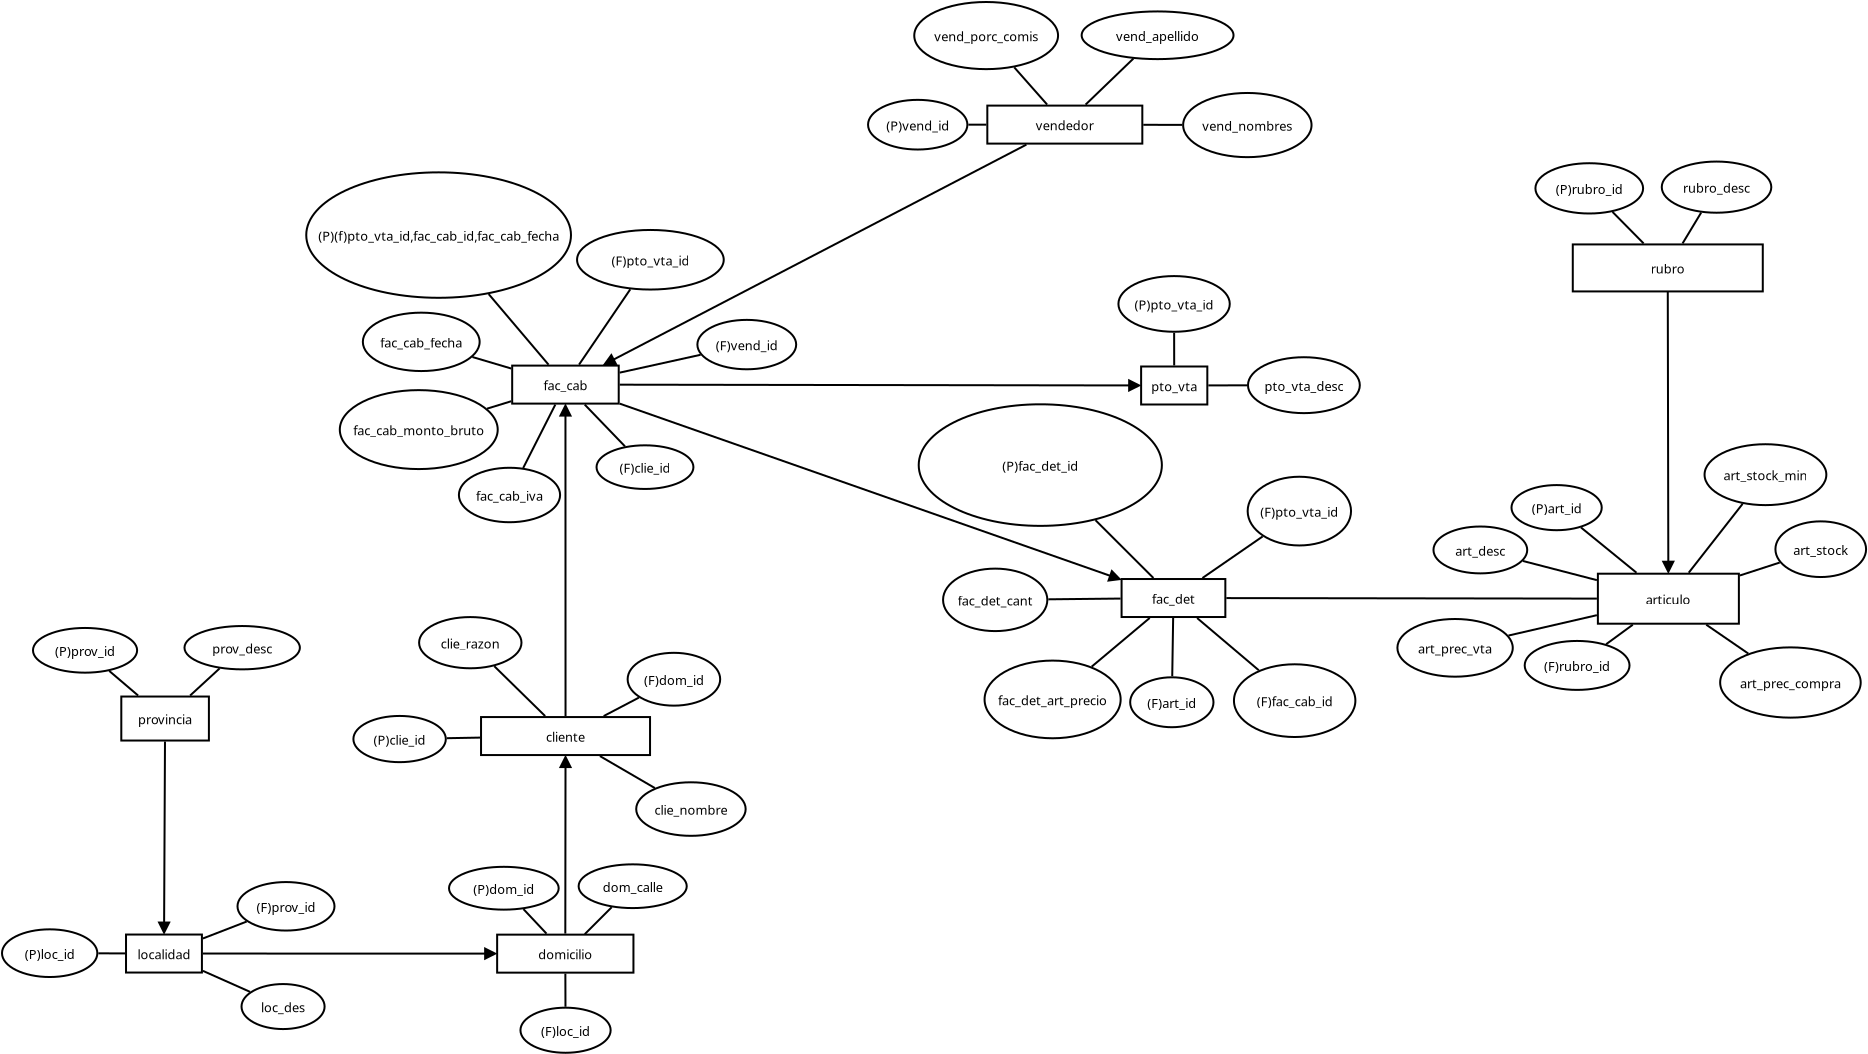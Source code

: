 <?xml version="1.0" encoding="UTF-8"?>
<dia:diagram xmlns:dia="http://www.lysator.liu.se/~alla/dia/">
  <dia:layer name="Fondo" visible="true" active="true">
    <dia:object type="Flowchart - Box" version="0" id="O0">
      <dia:attribute name="obj_pos">
        <dia:point val="63.164,16.011"/>
      </dia:attribute>
      <dia:attribute name="obj_bb">
        <dia:rectangle val="63.114,15.961;70.264,18.561"/>
      </dia:attribute>
      <dia:attribute name="elem_corner">
        <dia:point val="63.164,16.011"/>
      </dia:attribute>
      <dia:attribute name="elem_width">
        <dia:real val="7.05"/>
      </dia:attribute>
      <dia:attribute name="elem_height">
        <dia:real val="2.5"/>
      </dia:attribute>
      <dia:attribute name="show_background">
        <dia:boolean val="true"/>
      </dia:attribute>
      <dia:attribute name="padding">
        <dia:real val="0.5"/>
      </dia:attribute>
      <dia:attribute name="text">
        <dia:composite type="text">
          <dia:attribute name="string">
            <dia:string>#articulo#</dia:string>
          </dia:attribute>
          <dia:attribute name="font">
            <dia:font family="sans" style="0" name="Helvetica"/>
          </dia:attribute>
          <dia:attribute name="height">
            <dia:real val="0.8"/>
          </dia:attribute>
          <dia:attribute name="pos">
            <dia:point val="66.689,17.501"/>
          </dia:attribute>
          <dia:attribute name="color">
            <dia:color val="#000000"/>
          </dia:attribute>
          <dia:attribute name="alignment">
            <dia:enum val="1"/>
          </dia:attribute>
        </dia:composite>
      </dia:attribute>
    </dia:object>
    <dia:object type="Flowchart - Box" version="0" id="O1">
      <dia:attribute name="obj_pos">
        <dia:point val="61.909,-0.453"/>
      </dia:attribute>
      <dia:attribute name="obj_bb">
        <dia:rectangle val="61.859,-0.503;71.459,1.947"/>
      </dia:attribute>
      <dia:attribute name="elem_corner">
        <dia:point val="61.909,-0.453"/>
      </dia:attribute>
      <dia:attribute name="elem_width">
        <dia:real val="9.5"/>
      </dia:attribute>
      <dia:attribute name="elem_height">
        <dia:real val="2.35"/>
      </dia:attribute>
      <dia:attribute name="show_background">
        <dia:boolean val="true"/>
      </dia:attribute>
      <dia:attribute name="padding">
        <dia:real val="0.5"/>
      </dia:attribute>
      <dia:attribute name="text">
        <dia:composite type="text">
          <dia:attribute name="string">
            <dia:string>#rubro#</dia:string>
          </dia:attribute>
          <dia:attribute name="font">
            <dia:font family="sans" style="0" name="Helvetica"/>
          </dia:attribute>
          <dia:attribute name="height">
            <dia:real val="0.8"/>
          </dia:attribute>
          <dia:attribute name="pos">
            <dia:point val="66.659,0.962"/>
          </dia:attribute>
          <dia:attribute name="color">
            <dia:color val="#000000"/>
          </dia:attribute>
          <dia:attribute name="alignment">
            <dia:enum val="1"/>
          </dia:attribute>
        </dia:composite>
      </dia:attribute>
    </dia:object>
    <dia:object type="Flowchart - Box" version="0" id="O2">
      <dia:attribute name="obj_pos">
        <dia:point val="-10.665,22.153"/>
      </dia:attribute>
      <dia:attribute name="obj_bb">
        <dia:rectangle val="-10.715,22.103;-6.235,24.403"/>
      </dia:attribute>
      <dia:attribute name="elem_corner">
        <dia:point val="-10.665,22.153"/>
      </dia:attribute>
      <dia:attribute name="elem_width">
        <dia:real val="4.38"/>
      </dia:attribute>
      <dia:attribute name="elem_height">
        <dia:real val="2.2"/>
      </dia:attribute>
      <dia:attribute name="show_background">
        <dia:boolean val="true"/>
      </dia:attribute>
      <dia:attribute name="padding">
        <dia:real val="0.5"/>
      </dia:attribute>
      <dia:attribute name="text">
        <dia:composite type="text">
          <dia:attribute name="string">
            <dia:string>#provincia#</dia:string>
          </dia:attribute>
          <dia:attribute name="font">
            <dia:font family="sans" style="0" name="Helvetica"/>
          </dia:attribute>
          <dia:attribute name="height">
            <dia:real val="0.8"/>
          </dia:attribute>
          <dia:attribute name="pos">
            <dia:point val="-8.475,23.493"/>
          </dia:attribute>
          <dia:attribute name="color">
            <dia:color val="#000000"/>
          </dia:attribute>
          <dia:attribute name="alignment">
            <dia:enum val="1"/>
          </dia:attribute>
        </dia:composite>
      </dia:attribute>
    </dia:object>
    <dia:object type="Flowchart - Box" version="0" id="O3">
      <dia:attribute name="obj_pos">
        <dia:point val="7.322,23.179"/>
      </dia:attribute>
      <dia:attribute name="obj_bb">
        <dia:rectangle val="7.272,23.129;15.822,25.129"/>
      </dia:attribute>
      <dia:attribute name="elem_corner">
        <dia:point val="7.322,23.179"/>
      </dia:attribute>
      <dia:attribute name="elem_width">
        <dia:real val="8.45"/>
      </dia:attribute>
      <dia:attribute name="elem_height">
        <dia:real val="1.9"/>
      </dia:attribute>
      <dia:attribute name="show_background">
        <dia:boolean val="true"/>
      </dia:attribute>
      <dia:attribute name="padding">
        <dia:real val="0.5"/>
      </dia:attribute>
      <dia:attribute name="text">
        <dia:composite type="text">
          <dia:attribute name="string">
            <dia:string>#cliente#</dia:string>
          </dia:attribute>
          <dia:attribute name="font">
            <dia:font family="sans" style="0" name="Helvetica"/>
          </dia:attribute>
          <dia:attribute name="height">
            <dia:real val="0.8"/>
          </dia:attribute>
          <dia:attribute name="pos">
            <dia:point val="11.547,24.369"/>
          </dia:attribute>
          <dia:attribute name="color">
            <dia:color val="#000000"/>
          </dia:attribute>
          <dia:attribute name="alignment">
            <dia:enum val="1"/>
          </dia:attribute>
        </dia:composite>
      </dia:attribute>
    </dia:object>
    <dia:object type="Flowchart - Box" version="0" id="O4">
      <dia:attribute name="obj_pos">
        <dia:point val="32.636,-7.394"/>
      </dia:attribute>
      <dia:attribute name="obj_bb">
        <dia:rectangle val="32.586,-7.444;40.436,-5.444"/>
      </dia:attribute>
      <dia:attribute name="elem_corner">
        <dia:point val="32.636,-7.394"/>
      </dia:attribute>
      <dia:attribute name="elem_width">
        <dia:real val="7.75"/>
      </dia:attribute>
      <dia:attribute name="elem_height">
        <dia:real val="1.9"/>
      </dia:attribute>
      <dia:attribute name="show_background">
        <dia:boolean val="true"/>
      </dia:attribute>
      <dia:attribute name="padding">
        <dia:real val="0.5"/>
      </dia:attribute>
      <dia:attribute name="text">
        <dia:composite type="text">
          <dia:attribute name="string">
            <dia:string>#vendedor#</dia:string>
          </dia:attribute>
          <dia:attribute name="font">
            <dia:font family="sans" style="0" name="Helvetica"/>
          </dia:attribute>
          <dia:attribute name="height">
            <dia:real val="0.8"/>
          </dia:attribute>
          <dia:attribute name="pos">
            <dia:point val="36.511,-6.204"/>
          </dia:attribute>
          <dia:attribute name="color">
            <dia:color val="#000000"/>
          </dia:attribute>
          <dia:attribute name="alignment">
            <dia:enum val="1"/>
          </dia:attribute>
        </dia:composite>
      </dia:attribute>
    </dia:object>
    <dia:object type="Flowchart - Box" version="0" id="O5">
      <dia:attribute name="obj_pos">
        <dia:point val="8.879,5.606"/>
      </dia:attribute>
      <dia:attribute name="obj_bb">
        <dia:rectangle val="8.829,5.556;14.256,7.556"/>
      </dia:attribute>
      <dia:attribute name="elem_corner">
        <dia:point val="8.879,5.606"/>
      </dia:attribute>
      <dia:attribute name="elem_width">
        <dia:real val="5.327"/>
      </dia:attribute>
      <dia:attribute name="elem_height">
        <dia:real val="1.9"/>
      </dia:attribute>
      <dia:attribute name="show_background">
        <dia:boolean val="true"/>
      </dia:attribute>
      <dia:attribute name="padding">
        <dia:real val="0.5"/>
      </dia:attribute>
      <dia:attribute name="text">
        <dia:composite type="text">
          <dia:attribute name="string">
            <dia:string>#fac_cab#</dia:string>
          </dia:attribute>
          <dia:attribute name="font">
            <dia:font family="sans" style="0" name="Helvetica"/>
          </dia:attribute>
          <dia:attribute name="height">
            <dia:real val="0.8"/>
          </dia:attribute>
          <dia:attribute name="pos">
            <dia:point val="11.542,6.796"/>
          </dia:attribute>
          <dia:attribute name="color">
            <dia:color val="#000000"/>
          </dia:attribute>
          <dia:attribute name="alignment">
            <dia:enum val="1"/>
          </dia:attribute>
        </dia:composite>
      </dia:attribute>
    </dia:object>
    <dia:object type="Flowchart - Box" version="0" id="O6">
      <dia:attribute name="obj_pos">
        <dia:point val="39.349,16.277"/>
      </dia:attribute>
      <dia:attribute name="obj_bb">
        <dia:rectangle val="39.299,16.227;44.586,18.227"/>
      </dia:attribute>
      <dia:attribute name="elem_corner">
        <dia:point val="39.349,16.277"/>
      </dia:attribute>
      <dia:attribute name="elem_width">
        <dia:real val="5.188"/>
      </dia:attribute>
      <dia:attribute name="elem_height">
        <dia:real val="1.9"/>
      </dia:attribute>
      <dia:attribute name="show_background">
        <dia:boolean val="true"/>
      </dia:attribute>
      <dia:attribute name="padding">
        <dia:real val="0.5"/>
      </dia:attribute>
      <dia:attribute name="text">
        <dia:composite type="text">
          <dia:attribute name="string">
            <dia:string>#fac_det#</dia:string>
          </dia:attribute>
          <dia:attribute name="font">
            <dia:font family="sans" style="0" name="Helvetica"/>
          </dia:attribute>
          <dia:attribute name="height">
            <dia:real val="0.8"/>
          </dia:attribute>
          <dia:attribute name="pos">
            <dia:point val="41.943,17.467"/>
          </dia:attribute>
          <dia:attribute name="color">
            <dia:color val="#000000"/>
          </dia:attribute>
          <dia:attribute name="alignment">
            <dia:enum val="1"/>
          </dia:attribute>
        </dia:composite>
      </dia:attribute>
    </dia:object>
    <dia:object type="Flowchart - Ellipse" version="0" id="O7">
      <dia:attribute name="obj_pos">
        <dia:point val="58.845,11.58"/>
      </dia:attribute>
      <dia:attribute name="obj_bb">
        <dia:rectangle val="58.795,11.53;63.407,13.886"/>
      </dia:attribute>
      <dia:attribute name="elem_corner">
        <dia:point val="58.845,11.58"/>
      </dia:attribute>
      <dia:attribute name="elem_width">
        <dia:real val="4.512"/>
      </dia:attribute>
      <dia:attribute name="elem_height">
        <dia:real val="2.256"/>
      </dia:attribute>
      <dia:attribute name="show_background">
        <dia:boolean val="true"/>
      </dia:attribute>
      <dia:attribute name="padding">
        <dia:real val="0.354"/>
      </dia:attribute>
      <dia:attribute name="text">
        <dia:composite type="text">
          <dia:attribute name="string">
            <dia:string>#(P)art_id#</dia:string>
          </dia:attribute>
          <dia:attribute name="font">
            <dia:font family="sans" style="0" name="Helvetica"/>
          </dia:attribute>
          <dia:attribute name="height">
            <dia:real val="0.8"/>
          </dia:attribute>
          <dia:attribute name="pos">
            <dia:point val="61.101,12.948"/>
          </dia:attribute>
          <dia:attribute name="color">
            <dia:color val="#000000"/>
          </dia:attribute>
          <dia:attribute name="alignment">
            <dia:enum val="1"/>
          </dia:attribute>
        </dia:composite>
      </dia:attribute>
    </dia:object>
    <dia:object type="Flowchart - Ellipse" version="0" id="O8">
      <dia:attribute name="obj_pos">
        <dia:point val="54.944,13.652"/>
      </dia:attribute>
      <dia:attribute name="obj_bb">
        <dia:rectangle val="54.894,13.602;59.681,16.046"/>
      </dia:attribute>
      <dia:attribute name="elem_corner">
        <dia:point val="54.944,13.652"/>
      </dia:attribute>
      <dia:attribute name="elem_width">
        <dia:real val="4.687"/>
      </dia:attribute>
      <dia:attribute name="elem_height">
        <dia:real val="2.343"/>
      </dia:attribute>
      <dia:attribute name="show_background">
        <dia:boolean val="true"/>
      </dia:attribute>
      <dia:attribute name="padding">
        <dia:real val="0.354"/>
      </dia:attribute>
      <dia:attribute name="text">
        <dia:composite type="text">
          <dia:attribute name="string">
            <dia:string>#art_desc#</dia:string>
          </dia:attribute>
          <dia:attribute name="font">
            <dia:font family="sans" style="0" name="Helvetica"/>
          </dia:attribute>
          <dia:attribute name="height">
            <dia:real val="0.8"/>
          </dia:attribute>
          <dia:attribute name="pos">
            <dia:point val="57.287,15.064"/>
          </dia:attribute>
          <dia:attribute name="color">
            <dia:color val="#000000"/>
          </dia:attribute>
          <dia:attribute name="alignment">
            <dia:enum val="1"/>
          </dia:attribute>
        </dia:composite>
      </dia:attribute>
    </dia:object>
    <dia:object type="Flowchart - Ellipse" version="0" id="O9">
      <dia:attribute name="obj_pos">
        <dia:point val="59.524,19.382"/>
      </dia:attribute>
      <dia:attribute name="obj_bb">
        <dia:rectangle val="59.474,19.332;64.777,21.861"/>
      </dia:attribute>
      <dia:attribute name="elem_corner">
        <dia:point val="59.524,19.382"/>
      </dia:attribute>
      <dia:attribute name="elem_width">
        <dia:real val="5.203"/>
      </dia:attribute>
      <dia:attribute name="elem_height">
        <dia:real val="2.43"/>
      </dia:attribute>
      <dia:attribute name="show_background">
        <dia:boolean val="true"/>
      </dia:attribute>
      <dia:attribute name="padding">
        <dia:real val="0.354"/>
      </dia:attribute>
      <dia:attribute name="text">
        <dia:composite type="text">
          <dia:attribute name="string">
            <dia:string>#(F)rubro_id#</dia:string>
          </dia:attribute>
          <dia:attribute name="font">
            <dia:font family="sans" style="0" name="Helvetica"/>
          </dia:attribute>
          <dia:attribute name="height">
            <dia:real val="0.8"/>
          </dia:attribute>
          <dia:attribute name="pos">
            <dia:point val="62.126,20.837"/>
          </dia:attribute>
          <dia:attribute name="color">
            <dia:color val="#000000"/>
          </dia:attribute>
          <dia:attribute name="alignment">
            <dia:enum val="1"/>
          </dia:attribute>
        </dia:composite>
      </dia:attribute>
    </dia:object>
    <dia:object type="Flowchart - Ellipse" version="0" id="O10">
      <dia:attribute name="obj_pos">
        <dia:point val="53.14,18.276"/>
      </dia:attribute>
      <dia:attribute name="obj_bb">
        <dia:rectangle val="53.09,18.226;58.958,21.21"/>
      </dia:attribute>
      <dia:attribute name="elem_corner">
        <dia:point val="53.14,18.276"/>
      </dia:attribute>
      <dia:attribute name="elem_width">
        <dia:real val="5.768"/>
      </dia:attribute>
      <dia:attribute name="elem_height">
        <dia:real val="2.884"/>
      </dia:attribute>
      <dia:attribute name="show_background">
        <dia:boolean val="true"/>
      </dia:attribute>
      <dia:attribute name="padding">
        <dia:real val="0.354"/>
      </dia:attribute>
      <dia:attribute name="text">
        <dia:composite type="text">
          <dia:attribute name="string">
            <dia:string>#art_prec_vta#</dia:string>
          </dia:attribute>
          <dia:attribute name="font">
            <dia:font family="sans" style="0" name="Helvetica"/>
          </dia:attribute>
          <dia:attribute name="height">
            <dia:real val="0.8"/>
          </dia:attribute>
          <dia:attribute name="pos">
            <dia:point val="56.024,19.958"/>
          </dia:attribute>
          <dia:attribute name="color">
            <dia:color val="#000000"/>
          </dia:attribute>
          <dia:attribute name="alignment">
            <dia:enum val="1"/>
          </dia:attribute>
        </dia:composite>
      </dia:attribute>
    </dia:object>
    <dia:object type="Flowchart - Ellipse" version="0" id="O11">
      <dia:attribute name="obj_pos">
        <dia:point val="69.278,19.695"/>
      </dia:attribute>
      <dia:attribute name="obj_bb">
        <dia:rectangle val="69.228,19.645;76.355,23.259"/>
      </dia:attribute>
      <dia:attribute name="elem_corner">
        <dia:point val="69.278,19.695"/>
      </dia:attribute>
      <dia:attribute name="elem_width">
        <dia:real val="7.027"/>
      </dia:attribute>
      <dia:attribute name="elem_height">
        <dia:real val="3.513"/>
      </dia:attribute>
      <dia:attribute name="show_background">
        <dia:boolean val="true"/>
      </dia:attribute>
      <dia:attribute name="padding">
        <dia:real val="0.354"/>
      </dia:attribute>
      <dia:attribute name="text">
        <dia:composite type="text">
          <dia:attribute name="string">
            <dia:string>#art_prec_compra#</dia:string>
          </dia:attribute>
          <dia:attribute name="font">
            <dia:font family="sans" style="0" name="Helvetica"/>
          </dia:attribute>
          <dia:attribute name="height">
            <dia:real val="0.8"/>
          </dia:attribute>
          <dia:attribute name="pos">
            <dia:point val="72.792,21.692"/>
          </dia:attribute>
          <dia:attribute name="color">
            <dia:color val="#000000"/>
          </dia:attribute>
          <dia:attribute name="alignment">
            <dia:enum val="1"/>
          </dia:attribute>
        </dia:composite>
      </dia:attribute>
    </dia:object>
    <dia:object type="Flowchart - Ellipse" version="0" id="O12">
      <dia:attribute name="obj_pos">
        <dia:point val="72.041,13.394"/>
      </dia:attribute>
      <dia:attribute name="obj_bb">
        <dia:rectangle val="71.991,13.344;76.624,16.228"/>
      </dia:attribute>
      <dia:attribute name="elem_corner">
        <dia:point val="72.041,13.394"/>
      </dia:attribute>
      <dia:attribute name="elem_width">
        <dia:real val="4.533"/>
      </dia:attribute>
      <dia:attribute name="elem_height">
        <dia:real val="2.784"/>
      </dia:attribute>
      <dia:attribute name="show_background">
        <dia:boolean val="true"/>
      </dia:attribute>
      <dia:attribute name="padding">
        <dia:real val="0.354"/>
      </dia:attribute>
      <dia:attribute name="text">
        <dia:composite type="text">
          <dia:attribute name="string">
            <dia:string>#art_stock#</dia:string>
          </dia:attribute>
          <dia:attribute name="font">
            <dia:font family="sans" style="0" name="Helvetica"/>
          </dia:attribute>
          <dia:attribute name="height">
            <dia:real val="0.8"/>
          </dia:attribute>
          <dia:attribute name="pos">
            <dia:point val="74.307,15.026"/>
          </dia:attribute>
          <dia:attribute name="color">
            <dia:color val="#000000"/>
          </dia:attribute>
          <dia:attribute name="alignment">
            <dia:enum val="1"/>
          </dia:attribute>
        </dia:composite>
      </dia:attribute>
    </dia:object>
    <dia:object type="Flowchart - Ellipse" version="0" id="O13">
      <dia:attribute name="obj_pos">
        <dia:point val="68.498,9.537"/>
      </dia:attribute>
      <dia:attribute name="obj_bb">
        <dia:rectangle val="68.448,9.487;74.637,12.631"/>
      </dia:attribute>
      <dia:attribute name="elem_corner">
        <dia:point val="68.498,9.537"/>
      </dia:attribute>
      <dia:attribute name="elem_width">
        <dia:real val="6.089"/>
      </dia:attribute>
      <dia:attribute name="elem_height">
        <dia:real val="3.045"/>
      </dia:attribute>
      <dia:attribute name="show_background">
        <dia:boolean val="true"/>
      </dia:attribute>
      <dia:attribute name="padding">
        <dia:real val="0.354"/>
      </dia:attribute>
      <dia:attribute name="text">
        <dia:composite type="text">
          <dia:attribute name="string">
            <dia:string>#art_stock_min#</dia:string>
          </dia:attribute>
          <dia:attribute name="font">
            <dia:font family="sans" style="0" name="Helvetica"/>
          </dia:attribute>
          <dia:attribute name="height">
            <dia:real val="0.8"/>
          </dia:attribute>
          <dia:attribute name="pos">
            <dia:point val="71.543,11.299"/>
          </dia:attribute>
          <dia:attribute name="color">
            <dia:color val="#000000"/>
          </dia:attribute>
          <dia:attribute name="alignment">
            <dia:enum val="1"/>
          </dia:attribute>
        </dia:composite>
      </dia:attribute>
    </dia:object>
    <dia:object type="Standard - Line" version="0" id="O14">
      <dia:attribute name="obj_pos">
        <dia:point val="62.32,13.701"/>
      </dia:attribute>
      <dia:attribute name="obj_bb">
        <dia:rectangle val="62.249,13.63;65.165,16.032"/>
      </dia:attribute>
      <dia:attribute name="conn_endpoints">
        <dia:point val="62.32,13.701"/>
        <dia:point val="65.094,15.962"/>
      </dia:attribute>
      <dia:attribute name="numcp">
        <dia:int val="1"/>
      </dia:attribute>
      <dia:connections>
        <dia:connection handle="0" to="O7" connection="16"/>
        <dia:connection handle="1" to="O0" connection="16"/>
      </dia:connections>
    </dia:object>
    <dia:object type="Standard - Line" version="0" id="O15">
      <dia:attribute name="obj_pos">
        <dia:point val="70.403,12.516"/>
      </dia:attribute>
      <dia:attribute name="obj_bb">
        <dia:rectangle val="67.636,12.446;70.473,16.032"/>
      </dia:attribute>
      <dia:attribute name="conn_endpoints">
        <dia:point val="70.403,12.516"/>
        <dia:point val="67.707,15.961"/>
      </dia:attribute>
      <dia:attribute name="numcp">
        <dia:int val="1"/>
      </dia:attribute>
      <dia:connections>
        <dia:connection handle="0" to="O13" connection="16"/>
        <dia:connection handle="1" to="O0" connection="16"/>
      </dia:connections>
    </dia:object>
    <dia:object type="Standard - Line" version="0" id="O16">
      <dia:attribute name="obj_pos">
        <dia:point val="72.257,15.452"/>
      </dia:attribute>
      <dia:attribute name="obj_bb">
        <dia:rectangle val="70.201,15.389;72.32,16.163"/>
      </dia:attribute>
      <dia:attribute name="conn_endpoints">
        <dia:point val="72.257,15.452"/>
        <dia:point val="70.264,16.099"/>
      </dia:attribute>
      <dia:attribute name="numcp">
        <dia:int val="1"/>
      </dia:attribute>
      <dia:connections>
        <dia:connection handle="0" to="O12" connection="16"/>
        <dia:connection handle="1" to="O0" connection="16"/>
      </dia:connections>
    </dia:object>
    <dia:object type="Standard - Line" version="0" id="O17">
      <dia:attribute name="obj_pos">
        <dia:point val="70.688,20.007"/>
      </dia:attribute>
      <dia:attribute name="obj_bb">
        <dia:rectangle val="68.513,18.492;70.758,20.077"/>
      </dia:attribute>
      <dia:attribute name="conn_endpoints">
        <dia:point val="70.688,20.007"/>
        <dia:point val="68.582,18.561"/>
      </dia:attribute>
      <dia:attribute name="numcp">
        <dia:int val="1"/>
      </dia:attribute>
      <dia:connections>
        <dia:connection handle="0" to="O11" connection="16"/>
        <dia:connection handle="1" to="O0" connection="16"/>
      </dia:connections>
    </dia:object>
    <dia:object type="Standard - Line" version="0" id="O18">
      <dia:attribute name="obj_pos">
        <dia:point val="58.692,19.104"/>
      </dia:attribute>
      <dia:attribute name="obj_bb">
        <dia:rectangle val="58.632,18.025;63.176,19.164"/>
      </dia:attribute>
      <dia:attribute name="conn_endpoints">
        <dia:point val="58.692,19.104"/>
        <dia:point val="63.116,18.085"/>
      </dia:attribute>
      <dia:attribute name="numcp">
        <dia:int val="1"/>
      </dia:attribute>
      <dia:connections>
        <dia:connection handle="0" to="O10" connection="16"/>
        <dia:connection handle="1" to="O0" connection="16"/>
      </dia:connections>
    </dia:object>
    <dia:object type="Standard - Line" version="0" id="O19">
      <dia:attribute name="obj_pos">
        <dia:point val="63.566,19.544"/>
      </dia:attribute>
      <dia:attribute name="obj_bb">
        <dia:rectangle val="63.496,18.491;64.981,19.613"/>
      </dia:attribute>
      <dia:attribute name="conn_endpoints">
        <dia:point val="63.566,19.544"/>
        <dia:point val="64.911,18.561"/>
      </dia:attribute>
      <dia:attribute name="numcp">
        <dia:int val="1"/>
      </dia:attribute>
      <dia:connections>
        <dia:connection handle="0" to="O9" connection="16"/>
        <dia:connection handle="1" to="O0" connection="16"/>
      </dia:connections>
    </dia:object>
    <dia:object type="Standard - Line" version="0" id="O20">
      <dia:attribute name="obj_pos">
        <dia:point val="59.416,15.376"/>
      </dia:attribute>
      <dia:attribute name="obj_bb">
        <dia:rectangle val="59.355,15.315;63.176,16.395"/>
      </dia:attribute>
      <dia:attribute name="conn_endpoints">
        <dia:point val="59.416,15.376"/>
        <dia:point val="63.115,16.335"/>
      </dia:attribute>
      <dia:attribute name="numcp">
        <dia:int val="1"/>
      </dia:attribute>
      <dia:connections>
        <dia:connection handle="0" to="O8" connection="16"/>
        <dia:connection handle="1" to="O0" connection="16"/>
      </dia:connections>
    </dia:object>
    <dia:object type="Flowchart - Ellipse" version="0" id="O21">
      <dia:attribute name="obj_pos">
        <dia:point val="60.041,-4.513"/>
      </dia:attribute>
      <dia:attribute name="obj_bb">
        <dia:rectangle val="59.99,-4.563;65.475,-1.948"/>
      </dia:attribute>
      <dia:attribute name="elem_corner">
        <dia:point val="60.041,-4.513"/>
      </dia:attribute>
      <dia:attribute name="elem_width">
        <dia:real val="5.384"/>
      </dia:attribute>
      <dia:attribute name="elem_height">
        <dia:real val="2.514"/>
      </dia:attribute>
      <dia:attribute name="show_background">
        <dia:boolean val="true"/>
      </dia:attribute>
      <dia:attribute name="padding">
        <dia:real val="0.354"/>
      </dia:attribute>
      <dia:attribute name="text">
        <dia:composite type="text">
          <dia:attribute name="string">
            <dia:string>#(P)rubro_id#</dia:string>
          </dia:attribute>
          <dia:attribute name="font">
            <dia:font family="sans" style="0" name="Helvetica"/>
          </dia:attribute>
          <dia:attribute name="height">
            <dia:real val="0.8"/>
          </dia:attribute>
          <dia:attribute name="pos">
            <dia:point val="62.733,-3.016"/>
          </dia:attribute>
          <dia:attribute name="color">
            <dia:color val="#000000"/>
          </dia:attribute>
          <dia:attribute name="alignment">
            <dia:enum val="1"/>
          </dia:attribute>
        </dia:composite>
      </dia:attribute>
    </dia:object>
    <dia:object type="Standard - Line" version="0" id="O22">
      <dia:attribute name="obj_pos">
        <dia:point val="63.895,-2.078"/>
      </dia:attribute>
      <dia:attribute name="obj_bb">
        <dia:rectangle val="63.824,-2.149;65.521,-0.432"/>
      </dia:attribute>
      <dia:attribute name="conn_endpoints">
        <dia:point val="63.895,-2.078"/>
        <dia:point val="65.45,-0.503"/>
      </dia:attribute>
      <dia:attribute name="numcp">
        <dia:int val="1"/>
      </dia:attribute>
      <dia:connections>
        <dia:connection handle="0" to="O21" connection="16"/>
        <dia:connection handle="1" to="O1" connection="16"/>
      </dia:connections>
    </dia:object>
    <dia:object type="Flowchart - Ellipse" version="0" id="O23">
      <dia:attribute name="obj_pos">
        <dia:point val="66.358,-4.596"/>
      </dia:attribute>
      <dia:attribute name="obj_bb">
        <dia:rectangle val="66.308,-4.646;71.885,-1.988"/>
      </dia:attribute>
      <dia:attribute name="elem_corner">
        <dia:point val="66.358,-4.596"/>
      </dia:attribute>
      <dia:attribute name="elem_width">
        <dia:real val="5.477"/>
      </dia:attribute>
      <dia:attribute name="elem_height">
        <dia:real val="2.558"/>
      </dia:attribute>
      <dia:attribute name="show_background">
        <dia:boolean val="true"/>
      </dia:attribute>
      <dia:attribute name="padding">
        <dia:real val="0.354"/>
      </dia:attribute>
      <dia:attribute name="text">
        <dia:composite type="text">
          <dia:attribute name="string">
            <dia:string>#rubro_desc#</dia:string>
          </dia:attribute>
          <dia:attribute name="font">
            <dia:font family="sans" style="0" name="Helvetica"/>
          </dia:attribute>
          <dia:attribute name="height">
            <dia:real val="0.8"/>
          </dia:attribute>
          <dia:attribute name="pos">
            <dia:point val="69.096,-3.077"/>
          </dia:attribute>
          <dia:attribute name="color">
            <dia:color val="#000000"/>
          </dia:attribute>
          <dia:attribute name="alignment">
            <dia:enum val="1"/>
          </dia:attribute>
        </dia:composite>
      </dia:attribute>
    </dia:object>
    <dia:object type="Standard - Line" version="0" id="O24">
      <dia:attribute name="obj_pos">
        <dia:point val="68.329,-2.045"/>
      </dia:attribute>
      <dia:attribute name="obj_bb">
        <dia:rectangle val="67.329,-2.114;68.397,-0.435"/>
      </dia:attribute>
      <dia:attribute name="conn_endpoints">
        <dia:point val="68.329,-2.045"/>
        <dia:point val="67.398,-0.503"/>
      </dia:attribute>
      <dia:attribute name="numcp">
        <dia:int val="1"/>
      </dia:attribute>
      <dia:connections>
        <dia:connection handle="0" to="O23" connection="16"/>
        <dia:connection handle="1" to="O1" connection="16"/>
      </dia:connections>
    </dia:object>
    <dia:object type="Flowchart - Ellipse" version="0" id="O25">
      <dia:attribute name="obj_pos">
        <dia:point val="-15.076,18.726"/>
      </dia:attribute>
      <dia:attribute name="obj_bb">
        <dia:rectangle val="-15.126,18.675;-9.829,21.006"/>
      </dia:attribute>
      <dia:attribute name="elem_corner">
        <dia:point val="-15.076,18.726"/>
      </dia:attribute>
      <dia:attribute name="elem_width">
        <dia:real val="5.197"/>
      </dia:attribute>
      <dia:attribute name="elem_height">
        <dia:real val="2.231"/>
      </dia:attribute>
      <dia:attribute name="show_background">
        <dia:boolean val="true"/>
      </dia:attribute>
      <dia:attribute name="padding">
        <dia:real val="0.354"/>
      </dia:attribute>
      <dia:attribute name="text">
        <dia:composite type="text">
          <dia:attribute name="string">
            <dia:string>#(P)prov_id#</dia:string>
          </dia:attribute>
          <dia:attribute name="font">
            <dia:font family="sans" style="0" name="Helvetica"/>
          </dia:attribute>
          <dia:attribute name="height">
            <dia:real val="0.8"/>
          </dia:attribute>
          <dia:attribute name="pos">
            <dia:point val="-12.478,20.081"/>
          </dia:attribute>
          <dia:attribute name="color">
            <dia:color val="#000000"/>
          </dia:attribute>
          <dia:attribute name="alignment">
            <dia:enum val="1"/>
          </dia:attribute>
        </dia:composite>
      </dia:attribute>
    </dia:object>
    <dia:object type="Flowchart - Ellipse" version="0" id="O26">
      <dia:attribute name="obj_pos">
        <dia:point val="-7.506,18.627"/>
      </dia:attribute>
      <dia:attribute name="obj_bb">
        <dia:rectangle val="-7.556,18.577;-1.687,20.844"/>
      </dia:attribute>
      <dia:attribute name="elem_corner">
        <dia:point val="-7.506,18.627"/>
      </dia:attribute>
      <dia:attribute name="elem_width">
        <dia:real val="5.769"/>
      </dia:attribute>
      <dia:attribute name="elem_height">
        <dia:real val="2.167"/>
      </dia:attribute>
      <dia:attribute name="show_background">
        <dia:boolean val="true"/>
      </dia:attribute>
      <dia:attribute name="padding">
        <dia:real val="0.354"/>
      </dia:attribute>
      <dia:attribute name="text">
        <dia:composite type="text">
          <dia:attribute name="string">
            <dia:string>#prov_desc#</dia:string>
          </dia:attribute>
          <dia:attribute name="font">
            <dia:font family="sans" style="0" name="Helvetica"/>
          </dia:attribute>
          <dia:attribute name="height">
            <dia:real val="0.8"/>
          </dia:attribute>
          <dia:attribute name="pos">
            <dia:point val="-4.621,19.951"/>
          </dia:attribute>
          <dia:attribute name="color">
            <dia:color val="#000000"/>
          </dia:attribute>
          <dia:attribute name="alignment">
            <dia:enum val="1"/>
          </dia:attribute>
        </dia:composite>
      </dia:attribute>
    </dia:object>
    <dia:object type="Standard - Line" version="0" id="O27">
      <dia:attribute name="obj_pos">
        <dia:point val="-11.271,20.869"/>
      </dia:attribute>
      <dia:attribute name="obj_bb">
        <dia:rectangle val="-11.342,20.799;-9.754,22.174"/>
      </dia:attribute>
      <dia:attribute name="conn_endpoints">
        <dia:point val="-11.271,20.869"/>
        <dia:point val="-9.824,22.103"/>
      </dia:attribute>
      <dia:attribute name="numcp">
        <dia:int val="1"/>
      </dia:attribute>
      <dia:connections>
        <dia:connection handle="0" to="O25" connection="16"/>
        <dia:connection handle="1" to="O2" connection="16"/>
      </dia:connections>
    </dia:object>
    <dia:object type="Standard - Line" version="0" id="O28">
      <dia:attribute name="obj_pos">
        <dia:point val="-5.749,20.747"/>
      </dia:attribute>
      <dia:attribute name="obj_bb">
        <dia:rectangle val="-7.295,20.677;-5.678,22.174"/>
      </dia:attribute>
      <dia:attribute name="conn_endpoints">
        <dia:point val="-5.749,20.747"/>
        <dia:point val="-7.225,22.104"/>
      </dia:attribute>
      <dia:attribute name="numcp">
        <dia:int val="1"/>
      </dia:attribute>
      <dia:connections>
        <dia:connection handle="0" to="O26" connection="16"/>
        <dia:connection handle="1" to="O2" connection="16"/>
      </dia:connections>
    </dia:object>
    <dia:object type="Flowchart - Ellipse" version="0" id="O29">
      <dia:attribute name="obj_pos">
        <dia:point val="0.94,23.123"/>
      </dia:attribute>
      <dia:attribute name="obj_bb">
        <dia:rectangle val="0.89,23.073;5.611,25.483"/>
      </dia:attribute>
      <dia:attribute name="elem_corner">
        <dia:point val="0.94,23.123"/>
      </dia:attribute>
      <dia:attribute name="elem_width">
        <dia:real val="4.621"/>
      </dia:attribute>
      <dia:attribute name="elem_height">
        <dia:real val="2.311"/>
      </dia:attribute>
      <dia:attribute name="show_background">
        <dia:boolean val="true"/>
      </dia:attribute>
      <dia:attribute name="padding">
        <dia:real val="0.354"/>
      </dia:attribute>
      <dia:attribute name="text">
        <dia:composite type="text">
          <dia:attribute name="string">
            <dia:string>#(P)clie_id#</dia:string>
          </dia:attribute>
          <dia:attribute name="font">
            <dia:font family="sans" style="0" name="Helvetica"/>
          </dia:attribute>
          <dia:attribute name="height">
            <dia:real val="0.8"/>
          </dia:attribute>
          <dia:attribute name="pos">
            <dia:point val="3.251,24.518"/>
          </dia:attribute>
          <dia:attribute name="color">
            <dia:color val="#000000"/>
          </dia:attribute>
          <dia:attribute name="alignment">
            <dia:enum val="1"/>
          </dia:attribute>
        </dia:composite>
      </dia:attribute>
    </dia:object>
    <dia:object type="Flowchart - Ellipse" version="0" id="O30">
      <dia:attribute name="obj_pos">
        <dia:point val="4.225,18.18"/>
      </dia:attribute>
      <dia:attribute name="obj_bb">
        <dia:rectangle val="4.175,18.13;9.394,20.79"/>
      </dia:attribute>
      <dia:attribute name="elem_corner">
        <dia:point val="4.225,18.18"/>
      </dia:attribute>
      <dia:attribute name="elem_width">
        <dia:real val="5.119"/>
      </dia:attribute>
      <dia:attribute name="elem_height">
        <dia:real val="2.56"/>
      </dia:attribute>
      <dia:attribute name="show_background">
        <dia:boolean val="true"/>
      </dia:attribute>
      <dia:attribute name="padding">
        <dia:real val="0.354"/>
      </dia:attribute>
      <dia:attribute name="text">
        <dia:composite type="text">
          <dia:attribute name="string">
            <dia:string>#clie_razon#</dia:string>
          </dia:attribute>
          <dia:attribute name="font">
            <dia:font family="sans" style="0" name="Helvetica"/>
          </dia:attribute>
          <dia:attribute name="height">
            <dia:real val="0.8"/>
          </dia:attribute>
          <dia:attribute name="pos">
            <dia:point val="6.784,19.7"/>
          </dia:attribute>
          <dia:attribute name="color">
            <dia:color val="#000000"/>
          </dia:attribute>
          <dia:attribute name="alignment">
            <dia:enum val="1"/>
          </dia:attribute>
        </dia:composite>
      </dia:attribute>
    </dia:object>
    <dia:object type="Flowchart - Ellipse" version="0" id="O31">
      <dia:attribute name="obj_pos">
        <dia:point val="14.666,19.975"/>
      </dia:attribute>
      <dia:attribute name="obj_bb">
        <dia:rectangle val="14.616,19.925;19.316,22.65"/>
      </dia:attribute>
      <dia:attribute name="elem_corner">
        <dia:point val="14.666,19.975"/>
      </dia:attribute>
      <dia:attribute name="elem_width">
        <dia:real val="4.599"/>
      </dia:attribute>
      <dia:attribute name="elem_height">
        <dia:real val="2.625"/>
      </dia:attribute>
      <dia:attribute name="show_background">
        <dia:boolean val="true"/>
      </dia:attribute>
      <dia:attribute name="padding">
        <dia:real val="0.354"/>
      </dia:attribute>
      <dia:attribute name="text">
        <dia:composite type="text">
          <dia:attribute name="string">
            <dia:string>#(F)dom_id#</dia:string>
          </dia:attribute>
          <dia:attribute name="font">
            <dia:font family="sans" style="0" name="Helvetica"/>
          </dia:attribute>
          <dia:attribute name="height">
            <dia:real val="0.8"/>
          </dia:attribute>
          <dia:attribute name="pos">
            <dia:point val="16.966,21.527"/>
          </dia:attribute>
          <dia:attribute name="color">
            <dia:color val="#000000"/>
          </dia:attribute>
          <dia:attribute name="alignment">
            <dia:enum val="1"/>
          </dia:attribute>
        </dia:composite>
      </dia:attribute>
    </dia:object>
    <dia:object type="Standard - Line" version="0" id="O32">
      <dia:attribute name="obj_pos">
        <dia:point val="5.609,24.236"/>
      </dia:attribute>
      <dia:attribute name="obj_bb">
        <dia:rectangle val="5.559,24.155;7.323,24.287"/>
      </dia:attribute>
      <dia:attribute name="conn_endpoints">
        <dia:point val="5.609,24.236"/>
        <dia:point val="7.272,24.206"/>
      </dia:attribute>
      <dia:attribute name="numcp">
        <dia:int val="1"/>
      </dia:attribute>
      <dia:connections>
        <dia:connection handle="0" to="O29" connection="16"/>
        <dia:connection handle="1" to="O3" connection="16"/>
      </dia:connections>
    </dia:object>
    <dia:object type="Standard - Line" version="0" id="O33">
      <dia:attribute name="obj_pos">
        <dia:point val="7.982,20.635"/>
      </dia:attribute>
      <dia:attribute name="obj_bb">
        <dia:rectangle val="7.912,20.564;10.598,23.2"/>
      </dia:attribute>
      <dia:attribute name="conn_endpoints">
        <dia:point val="7.982,20.635"/>
        <dia:point val="10.527,23.129"/>
      </dia:attribute>
      <dia:attribute name="numcp">
        <dia:int val="1"/>
      </dia:attribute>
      <dia:connections>
        <dia:connection handle="0" to="O30" connection="16"/>
        <dia:connection handle="1" to="O3" connection="16"/>
      </dia:connections>
    </dia:object>
    <dia:object type="Standard - Line" version="0" id="O34">
      <dia:attribute name="obj_pos">
        <dia:point val="15.229,22.198"/>
      </dia:attribute>
      <dia:attribute name="obj_bb">
        <dia:rectangle val="13.386,22.131;15.296,23.197"/>
      </dia:attribute>
      <dia:attribute name="conn_endpoints">
        <dia:point val="15.229,22.198"/>
        <dia:point val="13.454,23.129"/>
      </dia:attribute>
      <dia:attribute name="numcp">
        <dia:int val="1"/>
      </dia:attribute>
      <dia:connections>
        <dia:connection handle="0" to="O31" connection="16"/>
        <dia:connection handle="1" to="O3" connection="16"/>
      </dia:connections>
    </dia:object>
    <dia:object type="Flowchart - Ellipse" version="0" id="O35">
      <dia:attribute name="obj_pos">
        <dia:point val="26.679,-7.678"/>
      </dia:attribute>
      <dia:attribute name="obj_bb">
        <dia:rectangle val="26.629,-7.728;31.683,-5.151"/>
      </dia:attribute>
      <dia:attribute name="elem_corner">
        <dia:point val="26.679,-7.678"/>
      </dia:attribute>
      <dia:attribute name="elem_width">
        <dia:real val="4.954"/>
      </dia:attribute>
      <dia:attribute name="elem_height">
        <dia:real val="2.477"/>
      </dia:attribute>
      <dia:attribute name="show_background">
        <dia:boolean val="true"/>
      </dia:attribute>
      <dia:attribute name="padding">
        <dia:real val="0.354"/>
      </dia:attribute>
      <dia:attribute name="text">
        <dia:composite type="text">
          <dia:attribute name="string">
            <dia:string>#(P)vend_id#</dia:string>
          </dia:attribute>
          <dia:attribute name="font">
            <dia:font family="sans" style="0" name="Helvetica"/>
          </dia:attribute>
          <dia:attribute name="height">
            <dia:real val="0.8"/>
          </dia:attribute>
          <dia:attribute name="pos">
            <dia:point val="29.156,-6.2"/>
          </dia:attribute>
          <dia:attribute name="color">
            <dia:color val="#000000"/>
          </dia:attribute>
          <dia:attribute name="alignment">
            <dia:enum val="1"/>
          </dia:attribute>
        </dia:composite>
      </dia:attribute>
    </dia:object>
    <dia:object type="Flowchart - Ellipse" version="0" id="O36">
      <dia:attribute name="obj_pos">
        <dia:point val="37.353,-12.103"/>
      </dia:attribute>
      <dia:attribute name="obj_bb">
        <dia:rectangle val="37.303,-12.153;44.996,-9.668"/>
      </dia:attribute>
      <dia:attribute name="elem_corner">
        <dia:point val="37.353,-12.103"/>
      </dia:attribute>
      <dia:attribute name="elem_width">
        <dia:real val="7.593"/>
      </dia:attribute>
      <dia:attribute name="elem_height">
        <dia:real val="2.385"/>
      </dia:attribute>
      <dia:attribute name="show_background">
        <dia:boolean val="true"/>
      </dia:attribute>
      <dia:attribute name="padding">
        <dia:real val="0.354"/>
      </dia:attribute>
      <dia:attribute name="text">
        <dia:composite type="text">
          <dia:attribute name="string">
            <dia:string>#vend_apellido#</dia:string>
          </dia:attribute>
          <dia:attribute name="font">
            <dia:font family="sans" style="0" name="Helvetica"/>
          </dia:attribute>
          <dia:attribute name="height">
            <dia:real val="0.8"/>
          </dia:attribute>
          <dia:attribute name="pos">
            <dia:point val="41.15,-10.671"/>
          </dia:attribute>
          <dia:attribute name="color">
            <dia:color val="#000000"/>
          </dia:attribute>
          <dia:attribute name="alignment">
            <dia:enum val="1"/>
          </dia:attribute>
        </dia:composite>
      </dia:attribute>
    </dia:object>
    <dia:object type="Flowchart - Ellipse" version="0" id="O37">
      <dia:attribute name="obj_pos">
        <dia:point val="42.427,-8.026"/>
      </dia:attribute>
      <dia:attribute name="obj_bb">
        <dia:rectangle val="42.377,-8.076;48.896,-4.766"/>
      </dia:attribute>
      <dia:attribute name="elem_corner">
        <dia:point val="42.427,-8.026"/>
      </dia:attribute>
      <dia:attribute name="elem_width">
        <dia:real val="6.42"/>
      </dia:attribute>
      <dia:attribute name="elem_height">
        <dia:real val="3.21"/>
      </dia:attribute>
      <dia:attribute name="show_background">
        <dia:boolean val="true"/>
      </dia:attribute>
      <dia:attribute name="padding">
        <dia:real val="0.354"/>
      </dia:attribute>
      <dia:attribute name="text">
        <dia:composite type="text">
          <dia:attribute name="string">
            <dia:string>#vend_nombres#</dia:string>
          </dia:attribute>
          <dia:attribute name="font">
            <dia:font family="sans" style="0" name="Helvetica"/>
          </dia:attribute>
          <dia:attribute name="height">
            <dia:real val="0.8"/>
          </dia:attribute>
          <dia:attribute name="pos">
            <dia:point val="45.636,-6.181"/>
          </dia:attribute>
          <dia:attribute name="color">
            <dia:color val="#000000"/>
          </dia:attribute>
          <dia:attribute name="alignment">
            <dia:enum val="1"/>
          </dia:attribute>
        </dia:composite>
      </dia:attribute>
    </dia:object>
    <dia:object type="Flowchart - Ellipse" version="0" id="O38">
      <dia:attribute name="obj_pos">
        <dia:point val="28.983,-12.574"/>
      </dia:attribute>
      <dia:attribute name="obj_bb">
        <dia:rectangle val="28.933,-12.624;36.222,-9.167"/>
      </dia:attribute>
      <dia:attribute name="elem_corner">
        <dia:point val="28.983,-12.574"/>
      </dia:attribute>
      <dia:attribute name="elem_width">
        <dia:real val="7.19"/>
      </dia:attribute>
      <dia:attribute name="elem_height">
        <dia:real val="3.357"/>
      </dia:attribute>
      <dia:attribute name="show_background">
        <dia:boolean val="true"/>
      </dia:attribute>
      <dia:attribute name="padding">
        <dia:real val="0.354"/>
      </dia:attribute>
      <dia:attribute name="text">
        <dia:composite type="text">
          <dia:attribute name="string">
            <dia:string>#vend_porc_comis#</dia:string>
          </dia:attribute>
          <dia:attribute name="font">
            <dia:font family="sans" style="0" name="Helvetica"/>
          </dia:attribute>
          <dia:attribute name="height">
            <dia:real val="0.8"/>
          </dia:attribute>
          <dia:attribute name="pos">
            <dia:point val="32.577,-10.655"/>
          </dia:attribute>
          <dia:attribute name="color">
            <dia:color val="#000000"/>
          </dia:attribute>
          <dia:attribute name="alignment">
            <dia:enum val="1"/>
          </dia:attribute>
        </dia:composite>
      </dia:attribute>
    </dia:object>
    <dia:object type="Standard - Line" version="0" id="O39">
      <dia:attribute name="obj_pos">
        <dia:point val="31.683,-6.441"/>
      </dia:attribute>
      <dia:attribute name="obj_bb">
        <dia:rectangle val="31.633,-6.492;32.638,-6.391"/>
      </dia:attribute>
      <dia:attribute name="conn_endpoints">
        <dia:point val="31.683,-6.441"/>
        <dia:point val="32.588,-6.442"/>
      </dia:attribute>
      <dia:attribute name="numcp">
        <dia:int val="1"/>
      </dia:attribute>
      <dia:connections>
        <dia:connection handle="0" to="O35" connection="16"/>
        <dia:connection handle="1" to="O4" connection="16"/>
      </dia:connections>
    </dia:object>
    <dia:object type="Standard - Line" version="0" id="O40">
      <dia:attribute name="obj_pos">
        <dia:point val="39.945,-9.75"/>
      </dia:attribute>
      <dia:attribute name="obj_bb">
        <dia:rectangle val="37.479,-9.821;40.015,-7.373"/>
      </dia:attribute>
      <dia:attribute name="conn_endpoints">
        <dia:point val="39.945,-9.75"/>
        <dia:point val="37.55,-7.444"/>
      </dia:attribute>
      <dia:attribute name="numcp">
        <dia:int val="1"/>
      </dia:attribute>
      <dia:connections>
        <dia:connection handle="0" to="O36" connection="16"/>
        <dia:connection handle="1" to="O4" connection="16"/>
      </dia:connections>
    </dia:object>
    <dia:object type="Standard - Line" version="0" id="O41">
      <dia:attribute name="obj_pos">
        <dia:point val="42.377,-6.429"/>
      </dia:attribute>
      <dia:attribute name="obj_bb">
        <dia:rectangle val="40.384,-6.484;42.427,-6.379"/>
      </dia:attribute>
      <dia:attribute name="conn_endpoints">
        <dia:point val="42.377,-6.429"/>
        <dia:point val="40.434,-6.434"/>
      </dia:attribute>
      <dia:attribute name="numcp">
        <dia:int val="1"/>
      </dia:attribute>
      <dia:connections>
        <dia:connection handle="0" to="O37" connection="16"/>
        <dia:connection handle="1" to="O4" connection="16"/>
      </dia:connections>
    </dia:object>
    <dia:object type="Standard - Line" version="0" id="O42">
      <dia:attribute name="obj_pos">
        <dia:point val="33.982,-9.306"/>
      </dia:attribute>
      <dia:attribute name="obj_bb">
        <dia:rectangle val="33.911,-9.377;35.698,-7.374"/>
      </dia:attribute>
      <dia:attribute name="conn_endpoints">
        <dia:point val="33.982,-9.306"/>
        <dia:point val="35.627,-7.445"/>
      </dia:attribute>
      <dia:attribute name="numcp">
        <dia:int val="1"/>
      </dia:attribute>
      <dia:connections>
        <dia:connection handle="0" to="O38" connection="16"/>
        <dia:connection handle="1" to="O4" connection="16"/>
      </dia:connections>
    </dia:object>
    <dia:object type="Flowchart - Ellipse" version="0" id="O43">
      <dia:attribute name="obj_pos">
        <dia:point val="-1.396,-4.046"/>
      </dia:attribute>
      <dia:attribute name="obj_bb">
        <dia:rectangle val="-1.446,-4.096;11.849,2.256"/>
      </dia:attribute>
      <dia:attribute name="elem_corner">
        <dia:point val="-1.396,-4.046"/>
      </dia:attribute>
      <dia:attribute name="elem_width">
        <dia:real val="13.194"/>
      </dia:attribute>
      <dia:attribute name="elem_height">
        <dia:real val="6.252"/>
      </dia:attribute>
      <dia:attribute name="show_background">
        <dia:boolean val="true"/>
      </dia:attribute>
      <dia:attribute name="padding">
        <dia:real val="0.354"/>
      </dia:attribute>
      <dia:attribute name="text">
        <dia:composite type="text">
          <dia:attribute name="string">
            <dia:string>#(P)(f)pto_vta_id,fac_cab_id,fac_cab_fecha#</dia:string>
          </dia:attribute>
          <dia:attribute name="font">
            <dia:font family="sans" style="0" name="Helvetica"/>
          </dia:attribute>
          <dia:attribute name="height">
            <dia:real val="0.8"/>
          </dia:attribute>
          <dia:attribute name="pos">
            <dia:point val="5.201,-0.68"/>
          </dia:attribute>
          <dia:attribute name="color">
            <dia:color val="#000000"/>
          </dia:attribute>
          <dia:attribute name="alignment">
            <dia:enum val="1"/>
          </dia:attribute>
        </dia:composite>
      </dia:attribute>
    </dia:object>
    <dia:object type="Flowchart - Ellipse" version="0" id="O44">
      <dia:attribute name="obj_pos">
        <dia:point val="12.123,-1.176"/>
      </dia:attribute>
      <dia:attribute name="obj_bb">
        <dia:rectangle val="12.073,-1.226;19.508,1.853"/>
      </dia:attribute>
      <dia:attribute name="elem_corner">
        <dia:point val="12.123,-1.176"/>
      </dia:attribute>
      <dia:attribute name="elem_width">
        <dia:real val="7.334"/>
      </dia:attribute>
      <dia:attribute name="elem_height">
        <dia:real val="2.979"/>
      </dia:attribute>
      <dia:attribute name="show_background">
        <dia:boolean val="true"/>
      </dia:attribute>
      <dia:attribute name="padding">
        <dia:real val="0.354"/>
      </dia:attribute>
      <dia:attribute name="text">
        <dia:composite type="text">
          <dia:attribute name="string">
            <dia:string>#(F)pto_vta_id#</dia:string>
          </dia:attribute>
          <dia:attribute name="font">
            <dia:font family="sans" style="0" name="Helvetica"/>
          </dia:attribute>
          <dia:attribute name="height">
            <dia:real val="0.8"/>
          </dia:attribute>
          <dia:attribute name="pos">
            <dia:point val="15.791,0.553"/>
          </dia:attribute>
          <dia:attribute name="color">
            <dia:color val="#000000"/>
          </dia:attribute>
          <dia:attribute name="alignment">
            <dia:enum val="1"/>
          </dia:attribute>
        </dia:composite>
      </dia:attribute>
    </dia:object>
    <dia:object type="Flowchart - Ellipse" version="0" id="O45">
      <dia:attribute name="obj_pos">
        <dia:point val="13.097,9.592"/>
      </dia:attribute>
      <dia:attribute name="obj_bb">
        <dia:rectangle val="13.046,9.542;17.991,11.823"/>
      </dia:attribute>
      <dia:attribute name="elem_corner">
        <dia:point val="13.097,9.592"/>
      </dia:attribute>
      <dia:attribute name="elem_width">
        <dia:real val="4.844"/>
      </dia:attribute>
      <dia:attribute name="elem_height">
        <dia:real val="2.182"/>
      </dia:attribute>
      <dia:attribute name="show_background">
        <dia:boolean val="true"/>
      </dia:attribute>
      <dia:attribute name="padding">
        <dia:real val="0.354"/>
      </dia:attribute>
      <dia:attribute name="text">
        <dia:composite type="text">
          <dia:attribute name="string">
            <dia:string>#(F)clie_id#</dia:string>
          </dia:attribute>
          <dia:attribute name="font">
            <dia:font family="sans" style="0" name="Helvetica"/>
          </dia:attribute>
          <dia:attribute name="height">
            <dia:real val="0.8"/>
          </dia:attribute>
          <dia:attribute name="pos">
            <dia:point val="15.519,10.922"/>
          </dia:attribute>
          <dia:attribute name="color">
            <dia:color val="#000000"/>
          </dia:attribute>
          <dia:attribute name="alignment">
            <dia:enum val="1"/>
          </dia:attribute>
        </dia:composite>
      </dia:attribute>
    </dia:object>
    <dia:object type="Flowchart - Ellipse" version="0" id="O46">
      <dia:attribute name="obj_pos">
        <dia:point val="18.139,3.32"/>
      </dia:attribute>
      <dia:attribute name="obj_bb">
        <dia:rectangle val="18.089,3.27;23.13,5.84"/>
      </dia:attribute>
      <dia:attribute name="elem_corner">
        <dia:point val="18.139,3.32"/>
      </dia:attribute>
      <dia:attribute name="elem_width">
        <dia:real val="4.94"/>
      </dia:attribute>
      <dia:attribute name="elem_height">
        <dia:real val="2.47"/>
      </dia:attribute>
      <dia:attribute name="show_background">
        <dia:boolean val="true"/>
      </dia:attribute>
      <dia:attribute name="padding">
        <dia:real val="0.354"/>
      </dia:attribute>
      <dia:attribute name="text">
        <dia:composite type="text">
          <dia:attribute name="string">
            <dia:string>#(F)vend_id#</dia:string>
          </dia:attribute>
          <dia:attribute name="font">
            <dia:font family="sans" style="0" name="Helvetica"/>
          </dia:attribute>
          <dia:attribute name="height">
            <dia:real val="0.8"/>
          </dia:attribute>
          <dia:attribute name="pos">
            <dia:point val="20.61,4.795"/>
          </dia:attribute>
          <dia:attribute name="color">
            <dia:color val="#000000"/>
          </dia:attribute>
          <dia:attribute name="alignment">
            <dia:enum val="1"/>
          </dia:attribute>
        </dia:composite>
      </dia:attribute>
    </dia:object>
    <dia:object type="Flowchart - Ellipse" version="0" id="O47">
      <dia:attribute name="obj_pos">
        <dia:point val="0.388,6.896"/>
      </dia:attribute>
      <dia:attribute name="obj_bb">
        <dia:rectangle val="0.338,6.846;8.078,10.766"/>
      </dia:attribute>
      <dia:attribute name="elem_corner">
        <dia:point val="0.388,6.896"/>
      </dia:attribute>
      <dia:attribute name="elem_width">
        <dia:real val="7.64"/>
      </dia:attribute>
      <dia:attribute name="elem_height">
        <dia:real val="3.82"/>
      </dia:attribute>
      <dia:attribute name="show_background">
        <dia:boolean val="true"/>
      </dia:attribute>
      <dia:attribute name="padding">
        <dia:real val="0.354"/>
      </dia:attribute>
      <dia:attribute name="text">
        <dia:composite type="text">
          <dia:attribute name="string">
            <dia:string>#fac_cab_monto_bruto#</dia:string>
          </dia:attribute>
          <dia:attribute name="font">
            <dia:font family="sans" style="0" name="Helvetica"/>
          </dia:attribute>
          <dia:attribute name="height">
            <dia:real val="0.8"/>
          </dia:attribute>
          <dia:attribute name="pos">
            <dia:point val="4.208,9.046"/>
          </dia:attribute>
          <dia:attribute name="color">
            <dia:color val="#000000"/>
          </dia:attribute>
          <dia:attribute name="alignment">
            <dia:enum val="1"/>
          </dia:attribute>
        </dia:composite>
      </dia:attribute>
    </dia:object>
    <dia:object type="Flowchart - Ellipse" version="0" id="O48">
      <dia:attribute name="obj_pos">
        <dia:point val="6.218,10.716"/>
      </dia:attribute>
      <dia:attribute name="obj_bb">
        <dia:rectangle val="6.168,10.665;11.322,13.485"/>
      </dia:attribute>
      <dia:attribute name="elem_corner">
        <dia:point val="6.218,10.716"/>
      </dia:attribute>
      <dia:attribute name="elem_width">
        <dia:real val="5.054"/>
      </dia:attribute>
      <dia:attribute name="elem_height">
        <dia:real val="2.72"/>
      </dia:attribute>
      <dia:attribute name="show_background">
        <dia:boolean val="true"/>
      </dia:attribute>
      <dia:attribute name="padding">
        <dia:real val="0.354"/>
      </dia:attribute>
      <dia:attribute name="text">
        <dia:composite type="text">
          <dia:attribute name="string">
            <dia:string>#fac_cab_iva#</dia:string>
          </dia:attribute>
          <dia:attribute name="font">
            <dia:font family="sans" style="0" name="Helvetica"/>
          </dia:attribute>
          <dia:attribute name="height">
            <dia:real val="0.8"/>
          </dia:attribute>
          <dia:attribute name="pos">
            <dia:point val="8.745,12.315"/>
          </dia:attribute>
          <dia:attribute name="color">
            <dia:color val="#000000"/>
          </dia:attribute>
          <dia:attribute name="alignment">
            <dia:enum val="1"/>
          </dia:attribute>
        </dia:composite>
      </dia:attribute>
    </dia:object>
    <dia:object type="Standard - Line" version="0" id="O49">
      <dia:attribute name="obj_pos">
        <dia:point val="7.694,2.019"/>
      </dia:attribute>
      <dia:attribute name="obj_bb">
        <dia:rectangle val="7.624,1.948;10.768,5.63"/>
      </dia:attribute>
      <dia:attribute name="conn_endpoints">
        <dia:point val="7.694,2.019"/>
        <dia:point val="10.697,5.559"/>
      </dia:attribute>
      <dia:attribute name="numcp">
        <dia:int val="1"/>
      </dia:attribute>
      <dia:connections>
        <dia:connection handle="0" to="O43" connection="16"/>
        <dia:connection handle="1" to="O5" connection="16"/>
      </dia:connections>
    </dia:object>
    <dia:object type="Standard - Line" version="0" id="O50">
      <dia:attribute name="obj_pos">
        <dia:point val="14.785,1.79"/>
      </dia:attribute>
      <dia:attribute name="obj_bb">
        <dia:rectangle val="12.153,1.721;14.855,5.625"/>
      </dia:attribute>
      <dia:attribute name="conn_endpoints">
        <dia:point val="14.785,1.79"/>
        <dia:point val="12.223,5.556"/>
      </dia:attribute>
      <dia:attribute name="numcp">
        <dia:int val="1"/>
      </dia:attribute>
      <dia:connections>
        <dia:connection handle="0" to="O44" connection="16"/>
        <dia:connection handle="1" to="O5" connection="16"/>
      </dia:connections>
    </dia:object>
    <dia:object type="Standard - Line" version="0" id="O51">
      <dia:attribute name="obj_pos">
        <dia:point val="14.52,9.646"/>
      </dia:attribute>
      <dia:attribute name="obj_bb">
        <dia:rectangle val="12.435,7.485;14.591,9.717"/>
      </dia:attribute>
      <dia:attribute name="conn_endpoints">
        <dia:point val="14.52,9.646"/>
        <dia:point val="12.506,7.556"/>
      </dia:attribute>
      <dia:attribute name="numcp">
        <dia:int val="1"/>
      </dia:attribute>
      <dia:connections>
        <dia:connection handle="0" to="O45" connection="16"/>
        <dia:connection handle="1" to="O5" connection="16"/>
      </dia:connections>
    </dia:object>
    <dia:object type="Standard - Line" version="0" id="O52">
      <dia:attribute name="obj_pos">
        <dia:point val="18.302,5.064"/>
      </dia:attribute>
      <dia:attribute name="obj_bb">
        <dia:rectangle val="14.194,5.005;18.361,6.017"/>
      </dia:attribute>
      <dia:attribute name="conn_endpoints">
        <dia:point val="18.302,5.064"/>
        <dia:point val="14.254,5.957"/>
      </dia:attribute>
      <dia:attribute name="numcp">
        <dia:int val="1"/>
      </dia:attribute>
      <dia:connections>
        <dia:connection handle="0" to="O46" connection="16"/>
        <dia:connection handle="1" to="O5" connection="16"/>
      </dia:connections>
    </dia:object>
    <dia:object type="Standard - Line" version="0" id="O53">
      <dia:attribute name="obj_pos">
        <dia:point val="7.511,7.793"/>
      </dia:attribute>
      <dia:attribute name="obj_bb">
        <dia:rectangle val="7.448,7.325;8.894,7.855"/>
      </dia:attribute>
      <dia:attribute name="conn_endpoints">
        <dia:point val="7.511,7.793"/>
        <dia:point val="8.831,7.388"/>
      </dia:attribute>
      <dia:attribute name="numcp">
        <dia:int val="1"/>
      </dia:attribute>
      <dia:connections>
        <dia:connection handle="0" to="O47" connection="16"/>
        <dia:connection handle="1" to="O5" connection="16"/>
      </dia:connections>
    </dia:object>
    <dia:object type="Standard - Line" version="0" id="O54">
      <dia:attribute name="obj_pos">
        <dia:point val="9.432,10.719"/>
      </dia:attribute>
      <dia:attribute name="obj_bb">
        <dia:rectangle val="9.365,7.489;11.103,10.786"/>
      </dia:attribute>
      <dia:attribute name="conn_endpoints">
        <dia:point val="9.432,10.719"/>
        <dia:point val="11.035,7.556"/>
      </dia:attribute>
      <dia:attribute name="numcp">
        <dia:int val="1"/>
      </dia:attribute>
      <dia:connections>
        <dia:connection handle="0" to="O48" connection="16"/>
        <dia:connection handle="1" to="O5" connection="16"/>
      </dia:connections>
    </dia:object>
    <dia:object type="Flowchart - Ellipse" version="0" id="O55">
      <dia:attribute name="obj_pos">
        <dia:point val="45.653,11.163"/>
      </dia:attribute>
      <dia:attribute name="obj_bb">
        <dia:rectangle val="45.603,11.113;50.872,14.649"/>
      </dia:attribute>
      <dia:attribute name="elem_corner">
        <dia:point val="45.653,11.163"/>
      </dia:attribute>
      <dia:attribute name="elem_width">
        <dia:real val="5.169"/>
      </dia:attribute>
      <dia:attribute name="elem_height">
        <dia:real val="3.436"/>
      </dia:attribute>
      <dia:attribute name="show_background">
        <dia:boolean val="true"/>
      </dia:attribute>
      <dia:attribute name="padding">
        <dia:real val="0.354"/>
      </dia:attribute>
      <dia:attribute name="text">
        <dia:composite type="text">
          <dia:attribute name="string">
            <dia:string>#(F)pto_vta_id#</dia:string>
          </dia:attribute>
          <dia:attribute name="font">
            <dia:font family="sans" style="0" name="Helvetica"/>
          </dia:attribute>
          <dia:attribute name="height">
            <dia:real val="0.8"/>
          </dia:attribute>
          <dia:attribute name="pos">
            <dia:point val="48.238,13.121"/>
          </dia:attribute>
          <dia:attribute name="color">
            <dia:color val="#000000"/>
          </dia:attribute>
          <dia:attribute name="alignment">
            <dia:enum val="1"/>
          </dia:attribute>
        </dia:composite>
      </dia:attribute>
    </dia:object>
    <dia:object type="Flowchart - Ellipse" version="0" id="O56">
      <dia:attribute name="obj_pos">
        <dia:point val="39.779,21.191"/>
      </dia:attribute>
      <dia:attribute name="obj_bb">
        <dia:rectangle val="39.729,21.14;43.994,23.736"/>
      </dia:attribute>
      <dia:attribute name="elem_corner">
        <dia:point val="39.779,21.191"/>
      </dia:attribute>
      <dia:attribute name="elem_width">
        <dia:real val="4.165"/>
      </dia:attribute>
      <dia:attribute name="elem_height">
        <dia:real val="2.496"/>
      </dia:attribute>
      <dia:attribute name="show_background">
        <dia:boolean val="true"/>
      </dia:attribute>
      <dia:attribute name="padding">
        <dia:real val="0.354"/>
      </dia:attribute>
      <dia:attribute name="text">
        <dia:composite type="text">
          <dia:attribute name="string">
            <dia:string>#(F)art_id#</dia:string>
          </dia:attribute>
          <dia:attribute name="font">
            <dia:font family="sans" style="0" name="Helvetica"/>
          </dia:attribute>
          <dia:attribute name="height">
            <dia:real val="0.8"/>
          </dia:attribute>
          <dia:attribute name="pos">
            <dia:point val="41.861,22.678"/>
          </dia:attribute>
          <dia:attribute name="color">
            <dia:color val="#000000"/>
          </dia:attribute>
          <dia:attribute name="alignment">
            <dia:enum val="1"/>
          </dia:attribute>
        </dia:composite>
      </dia:attribute>
    </dia:object>
    <dia:object type="Flowchart - Ellipse" version="0" id="O57">
      <dia:attribute name="obj_pos">
        <dia:point val="30.448,15.772"/>
      </dia:attribute>
      <dia:attribute name="obj_bb">
        <dia:rectangle val="30.398,15.722;35.662,18.916"/>
      </dia:attribute>
      <dia:attribute name="elem_corner">
        <dia:point val="30.448,15.772"/>
      </dia:attribute>
      <dia:attribute name="elem_width">
        <dia:real val="5.164"/>
      </dia:attribute>
      <dia:attribute name="elem_height">
        <dia:real val="3.094"/>
      </dia:attribute>
      <dia:attribute name="show_background">
        <dia:boolean val="true"/>
      </dia:attribute>
      <dia:attribute name="padding">
        <dia:real val="0.354"/>
      </dia:attribute>
      <dia:attribute name="text">
        <dia:composite type="text">
          <dia:attribute name="string">
            <dia:string>#fac_det_cant#</dia:string>
          </dia:attribute>
          <dia:attribute name="font">
            <dia:font family="sans" style="0" name="Helvetica"/>
          </dia:attribute>
          <dia:attribute name="height">
            <dia:real val="0.8"/>
          </dia:attribute>
          <dia:attribute name="pos">
            <dia:point val="33.03,17.558"/>
          </dia:attribute>
          <dia:attribute name="color">
            <dia:color val="#000000"/>
          </dia:attribute>
          <dia:attribute name="alignment">
            <dia:enum val="1"/>
          </dia:attribute>
        </dia:composite>
      </dia:attribute>
    </dia:object>
    <dia:object type="Flowchart - Ellipse" version="0" id="O58">
      <dia:attribute name="obj_pos">
        <dia:point val="32.571,20.397"/>
      </dia:attribute>
      <dia:attribute name="obj_bb">
        <dia:rectangle val="32.521,20.347;39.281,24.248"/>
      </dia:attribute>
      <dia:attribute name="elem_corner">
        <dia:point val="32.571,20.397"/>
      </dia:attribute>
      <dia:attribute name="elem_width">
        <dia:real val="6.659"/>
      </dia:attribute>
      <dia:attribute name="elem_height">
        <dia:real val="3.801"/>
      </dia:attribute>
      <dia:attribute name="show_background">
        <dia:boolean val="true"/>
      </dia:attribute>
      <dia:attribute name="padding">
        <dia:real val="0.354"/>
      </dia:attribute>
      <dia:attribute name="text">
        <dia:composite type="text">
          <dia:attribute name="string">
            <dia:string>#fac_det_art_precio#</dia:string>
          </dia:attribute>
          <dia:attribute name="font">
            <dia:font family="sans" style="0" name="Helvetica"/>
          </dia:attribute>
          <dia:attribute name="height">
            <dia:real val="0.8"/>
          </dia:attribute>
          <dia:attribute name="pos">
            <dia:point val="35.901,22.538"/>
          </dia:attribute>
          <dia:attribute name="color">
            <dia:color val="#000000"/>
          </dia:attribute>
          <dia:attribute name="alignment">
            <dia:enum val="1"/>
          </dia:attribute>
        </dia:composite>
      </dia:attribute>
    </dia:object>
    <dia:object type="Standard - Line" version="0" id="O59">
      <dia:attribute name="obj_pos">
        <dia:point val="46.404,14.147"/>
      </dia:attribute>
      <dia:attribute name="obj_bb">
        <dia:rectangle val="43.322,14.078;46.473,16.297"/>
      </dia:attribute>
      <dia:attribute name="conn_endpoints">
        <dia:point val="46.404,14.147"/>
        <dia:point val="43.391,16.227"/>
      </dia:attribute>
      <dia:attribute name="numcp">
        <dia:int val="1"/>
      </dia:attribute>
      <dia:connections>
        <dia:connection handle="0" to="O55" connection="16"/>
        <dia:connection handle="1" to="O6" connection="16"/>
      </dia:connections>
    </dia:object>
    <dia:object type="Standard - Line" version="0" id="O60">
      <dia:attribute name="obj_pos">
        <dia:point val="41.882,21.14"/>
      </dia:attribute>
      <dia:attribute name="obj_bb">
        <dia:rectangle val="41.831,18.177;41.978,21.191"/>
      </dia:attribute>
      <dia:attribute name="conn_endpoints">
        <dia:point val="41.882,21.14"/>
        <dia:point val="41.927,18.227"/>
      </dia:attribute>
      <dia:attribute name="numcp">
        <dia:int val="1"/>
      </dia:attribute>
      <dia:connections>
        <dia:connection handle="0" to="O56" connection="16"/>
        <dia:connection handle="1" to="O6" connection="16"/>
      </dia:connections>
    </dia:object>
    <dia:object type="Standard - Line" version="0" id="O61">
      <dia:attribute name="obj_pos">
        <dia:point val="35.661,17.292"/>
      </dia:attribute>
      <dia:attribute name="obj_bb">
        <dia:rectangle val="35.611,17.204;39.35,17.342"/>
      </dia:attribute>
      <dia:attribute name="conn_endpoints">
        <dia:point val="35.661,17.292"/>
        <dia:point val="39.3,17.254"/>
      </dia:attribute>
      <dia:attribute name="numcp">
        <dia:int val="1"/>
      </dia:attribute>
      <dia:connections>
        <dia:connection handle="0" to="O57" connection="16"/>
        <dia:connection handle="1" to="O6" connection="16"/>
      </dia:connections>
    </dia:object>
    <dia:object type="Standard - Line" version="0" id="O62">
      <dia:attribute name="obj_pos">
        <dia:point val="37.811,20.694"/>
      </dia:attribute>
      <dia:attribute name="obj_bb">
        <dia:rectangle val="37.741,18.152;40.827,20.765"/>
      </dia:attribute>
      <dia:attribute name="conn_endpoints">
        <dia:point val="37.811,20.694"/>
        <dia:point val="40.757,18.223"/>
      </dia:attribute>
      <dia:attribute name="numcp">
        <dia:int val="1"/>
      </dia:attribute>
      <dia:connections>
        <dia:connection handle="0" to="O58" connection="16"/>
        <dia:connection handle="1" to="O6" connection="16"/>
      </dia:connections>
    </dia:object>
    <dia:object type="Standard - Line" version="0" id="O63">
      <dia:attribute name="obj_pos">
        <dia:point val="48.238,12.881"/>
      </dia:attribute>
      <dia:attribute name="obj_bb">
        <dia:rectangle val="48.238,12.881;48.238,12.881"/>
      </dia:attribute>
      <dia:attribute name="conn_endpoints">
        <dia:point val="48.238,12.881"/>
        <dia:point val="48.238,12.881"/>
      </dia:attribute>
      <dia:attribute name="numcp">
        <dia:int val="1"/>
      </dia:attribute>
      <dia:connections>
        <dia:connection handle="0" to="O55" connection="16"/>
        <dia:connection handle="1" to="O55" connection="16"/>
      </dia:connections>
    </dia:object>
    <dia:object type="Flowchart - Box" version="0" id="O64">
      <dia:attribute name="obj_pos">
        <dia:point val="40.362,5.651"/>
      </dia:attribute>
      <dia:attribute name="obj_bb">
        <dia:rectangle val="40.312,5.601;43.65,7.601"/>
      </dia:attribute>
      <dia:attribute name="elem_corner">
        <dia:point val="40.362,5.651"/>
      </dia:attribute>
      <dia:attribute name="elem_width">
        <dia:real val="3.238"/>
      </dia:attribute>
      <dia:attribute name="elem_height">
        <dia:real val="1.9"/>
      </dia:attribute>
      <dia:attribute name="show_background">
        <dia:boolean val="true"/>
      </dia:attribute>
      <dia:attribute name="padding">
        <dia:real val="0.5"/>
      </dia:attribute>
      <dia:attribute name="text">
        <dia:composite type="text">
          <dia:attribute name="string">
            <dia:string>#pto_vta#</dia:string>
          </dia:attribute>
          <dia:attribute name="font">
            <dia:font family="sans" style="0" name="Helvetica"/>
          </dia:attribute>
          <dia:attribute name="height">
            <dia:real val="0.8"/>
          </dia:attribute>
          <dia:attribute name="pos">
            <dia:point val="41.981,6.841"/>
          </dia:attribute>
          <dia:attribute name="color">
            <dia:color val="#000000"/>
          </dia:attribute>
          <dia:attribute name="alignment">
            <dia:enum val="1"/>
          </dia:attribute>
        </dia:composite>
      </dia:attribute>
    </dia:object>
    <dia:object type="Flowchart - Ellipse" version="0" id="O65">
      <dia:attribute name="obj_pos">
        <dia:point val="39.191,1.13"/>
      </dia:attribute>
      <dia:attribute name="obj_bb">
        <dia:rectangle val="39.141,1.08;44.808,3.963"/>
      </dia:attribute>
      <dia:attribute name="elem_corner">
        <dia:point val="39.191,1.13"/>
      </dia:attribute>
      <dia:attribute name="elem_width">
        <dia:real val="5.567"/>
      </dia:attribute>
      <dia:attribute name="elem_height">
        <dia:real val="2.784"/>
      </dia:attribute>
      <dia:attribute name="show_background">
        <dia:boolean val="true"/>
      </dia:attribute>
      <dia:attribute name="padding">
        <dia:real val="0.354"/>
      </dia:attribute>
      <dia:attribute name="text">
        <dia:composite type="text">
          <dia:attribute name="string">
            <dia:string>#(P)pto_vta_id#</dia:string>
          </dia:attribute>
          <dia:attribute name="font">
            <dia:font family="sans" style="0" name="Helvetica"/>
          </dia:attribute>
          <dia:attribute name="height">
            <dia:real val="0.8"/>
          </dia:attribute>
          <dia:attribute name="pos">
            <dia:point val="41.975,2.762"/>
          </dia:attribute>
          <dia:attribute name="color">
            <dia:color val="#000000"/>
          </dia:attribute>
          <dia:attribute name="alignment">
            <dia:enum val="1"/>
          </dia:attribute>
        </dia:composite>
      </dia:attribute>
    </dia:object>
    <dia:object type="Flowchart - Ellipse" version="0" id="O66">
      <dia:attribute name="obj_pos">
        <dia:point val="45.711,5.208"/>
      </dia:attribute>
      <dia:attribute name="obj_bb">
        <dia:rectangle val="45.661,5.158;51.27,8.012"/>
      </dia:attribute>
      <dia:attribute name="elem_corner">
        <dia:point val="45.711,5.208"/>
      </dia:attribute>
      <dia:attribute name="elem_width">
        <dia:real val="5.508"/>
      </dia:attribute>
      <dia:attribute name="elem_height">
        <dia:real val="2.754"/>
      </dia:attribute>
      <dia:attribute name="show_background">
        <dia:boolean val="true"/>
      </dia:attribute>
      <dia:attribute name="padding">
        <dia:real val="0.354"/>
      </dia:attribute>
      <dia:attribute name="text">
        <dia:composite type="text">
          <dia:attribute name="string">
            <dia:string>#pto_vta_desc#</dia:string>
          </dia:attribute>
          <dia:attribute name="font">
            <dia:font family="sans" style="0" name="Helvetica"/>
          </dia:attribute>
          <dia:attribute name="height">
            <dia:real val="0.8"/>
          </dia:attribute>
          <dia:attribute name="pos">
            <dia:point val="48.465,6.825"/>
          </dia:attribute>
          <dia:attribute name="color">
            <dia:color val="#000000"/>
          </dia:attribute>
          <dia:attribute name="alignment">
            <dia:enum val="1"/>
          </dia:attribute>
        </dia:composite>
      </dia:attribute>
    </dia:object>
    <dia:object type="Standard - Line" version="0" id="O67">
      <dia:attribute name="obj_pos">
        <dia:point val="41.977,3.96"/>
      </dia:attribute>
      <dia:attribute name="obj_bb">
        <dia:rectangle val="41.927,3.91;42.03,5.651"/>
      </dia:attribute>
      <dia:attribute name="conn_endpoints">
        <dia:point val="41.977,3.96"/>
        <dia:point val="41.98,5.6"/>
      </dia:attribute>
      <dia:attribute name="numcp">
        <dia:int val="1"/>
      </dia:attribute>
      <dia:connections>
        <dia:connection handle="0" to="O65" connection="16"/>
        <dia:connection handle="1" to="O64" connection="16"/>
      </dia:connections>
    </dia:object>
    <dia:object type="Standard - Line" version="0" id="O68">
      <dia:attribute name="obj_pos">
        <dia:point val="45.661,6.592"/>
      </dia:attribute>
      <dia:attribute name="obj_bb">
        <dia:rectangle val="43.6,6.542;45.712,6.647"/>
      </dia:attribute>
      <dia:attribute name="conn_endpoints">
        <dia:point val="45.661,6.592"/>
        <dia:point val="43.65,6.597"/>
      </dia:attribute>
      <dia:attribute name="numcp">
        <dia:int val="1"/>
      </dia:attribute>
      <dia:connections>
        <dia:connection handle="0" to="O66" connection="16"/>
        <dia:connection handle="1" to="O64" connection="16"/>
      </dia:connections>
    </dia:object>
    <dia:object type="Flowchart - Box" version="0" id="O69">
      <dia:attribute name="obj_pos">
        <dia:point val="-10.314,34.053"/>
      </dia:attribute>
      <dia:attribute name="obj_bb">
        <dia:rectangle val="-10.364,34.003;-6.699,36.003"/>
      </dia:attribute>
      <dia:attribute name="elem_corner">
        <dia:point val="-10.314,34.053"/>
      </dia:attribute>
      <dia:attribute name="elem_width">
        <dia:real val="3.565"/>
      </dia:attribute>
      <dia:attribute name="elem_height">
        <dia:real val="1.9"/>
      </dia:attribute>
      <dia:attribute name="show_background">
        <dia:boolean val="true"/>
      </dia:attribute>
      <dia:attribute name="padding">
        <dia:real val="0.5"/>
      </dia:attribute>
      <dia:attribute name="text">
        <dia:composite type="text">
          <dia:attribute name="string">
            <dia:string>#localidad#</dia:string>
          </dia:attribute>
          <dia:attribute name="font">
            <dia:font family="sans" style="0" name="Helvetica"/>
          </dia:attribute>
          <dia:attribute name="height">
            <dia:real val="0.8"/>
          </dia:attribute>
          <dia:attribute name="pos">
            <dia:point val="-8.531,35.243"/>
          </dia:attribute>
          <dia:attribute name="color">
            <dia:color val="#000000"/>
          </dia:attribute>
          <dia:attribute name="alignment">
            <dia:enum val="1"/>
          </dia:attribute>
        </dia:composite>
      </dia:attribute>
    </dia:object>
    <dia:object type="Standard - Line" version="0" id="O70">
      <dia:attribute name="obj_pos">
        <dia:point val="66.659,1.897"/>
      </dia:attribute>
      <dia:attribute name="obj_bb">
        <dia:rectangle val="66.355,1.847;67.017,16.073"/>
      </dia:attribute>
      <dia:attribute name="conn_endpoints">
        <dia:point val="66.659,1.897"/>
        <dia:point val="66.687,15.961"/>
      </dia:attribute>
      <dia:attribute name="numcp">
        <dia:int val="1"/>
      </dia:attribute>
      <dia:attribute name="end_arrow">
        <dia:enum val="3"/>
      </dia:attribute>
      <dia:attribute name="end_arrow_length">
        <dia:real val="0.5"/>
      </dia:attribute>
      <dia:attribute name="end_arrow_width">
        <dia:real val="0.5"/>
      </dia:attribute>
      <dia:connections>
        <dia:connection handle="0" to="O1" connection="13"/>
        <dia:connection handle="1" to="O0" connection="16"/>
      </dia:connections>
    </dia:object>
    <dia:object type="Flowchart - Ellipse" version="0" id="O71">
      <dia:attribute name="obj_pos">
        <dia:point val="-16.63,33.793"/>
      </dia:attribute>
      <dia:attribute name="obj_bb">
        <dia:rectangle val="-16.68,33.743;-11.813,36.227"/>
      </dia:attribute>
      <dia:attribute name="elem_corner">
        <dia:point val="-16.63,33.793"/>
      </dia:attribute>
      <dia:attribute name="elem_width">
        <dia:real val="4.767"/>
      </dia:attribute>
      <dia:attribute name="elem_height">
        <dia:real val="2.384"/>
      </dia:attribute>
      <dia:attribute name="show_background">
        <dia:boolean val="true"/>
      </dia:attribute>
      <dia:attribute name="padding">
        <dia:real val="0.354"/>
      </dia:attribute>
      <dia:attribute name="text">
        <dia:composite type="text">
          <dia:attribute name="string">
            <dia:string>#(P)loc_id#</dia:string>
          </dia:attribute>
          <dia:attribute name="font">
            <dia:font family="sans" style="0" name="Helvetica"/>
          </dia:attribute>
          <dia:attribute name="height">
            <dia:real val="0.8"/>
          </dia:attribute>
          <dia:attribute name="pos">
            <dia:point val="-14.246,35.225"/>
          </dia:attribute>
          <dia:attribute name="color">
            <dia:color val="#000000"/>
          </dia:attribute>
          <dia:attribute name="alignment">
            <dia:enum val="1"/>
          </dia:attribute>
        </dia:composite>
      </dia:attribute>
    </dia:object>
    <dia:object type="Flowchart - Ellipse" version="0" id="O72">
      <dia:attribute name="obj_pos">
        <dia:point val="-4.624,36.545"/>
      </dia:attribute>
      <dia:attribute name="obj_bb">
        <dia:rectangle val="-4.674,36.495;-0.48,38.814"/>
      </dia:attribute>
      <dia:attribute name="elem_corner">
        <dia:point val="-4.624,36.545"/>
      </dia:attribute>
      <dia:attribute name="elem_width">
        <dia:real val="4.094"/>
      </dia:attribute>
      <dia:attribute name="elem_height">
        <dia:real val="2.218"/>
      </dia:attribute>
      <dia:attribute name="show_background">
        <dia:boolean val="true"/>
      </dia:attribute>
      <dia:attribute name="padding">
        <dia:real val="0.354"/>
      </dia:attribute>
      <dia:attribute name="text">
        <dia:composite type="text">
          <dia:attribute name="string">
            <dia:string>#loc_des#</dia:string>
          </dia:attribute>
          <dia:attribute name="font">
            <dia:font family="sans" style="0" name="Helvetica"/>
          </dia:attribute>
          <dia:attribute name="height">
            <dia:real val="0.8"/>
          </dia:attribute>
          <dia:attribute name="pos">
            <dia:point val="-2.577,37.894"/>
          </dia:attribute>
          <dia:attribute name="color">
            <dia:color val="#000000"/>
          </dia:attribute>
          <dia:attribute name="alignment">
            <dia:enum val="1"/>
          </dia:attribute>
        </dia:composite>
      </dia:attribute>
    </dia:object>
    <dia:object type="Standard - Line" version="0" id="O73">
      <dia:attribute name="obj_pos">
        <dia:point val="-11.813,34.992"/>
      </dia:attribute>
      <dia:attribute name="obj_bb">
        <dia:rectangle val="-11.863,34.942;-10.313,35.047"/>
      </dia:attribute>
      <dia:attribute name="conn_endpoints">
        <dia:point val="-11.813,34.992"/>
        <dia:point val="-10.363,34.997"/>
      </dia:attribute>
      <dia:attribute name="numcp">
        <dia:int val="1"/>
      </dia:attribute>
      <dia:connections>
        <dia:connection handle="0" to="O71" connection="16"/>
        <dia:connection handle="1" to="O69" connection="16"/>
      </dia:connections>
    </dia:object>
    <dia:object type="Standard - Line" version="0" id="O74">
      <dia:attribute name="obj_pos">
        <dia:point val="-4.204,36.93"/>
      </dia:attribute>
      <dia:attribute name="obj_bb">
        <dia:rectangle val="-6.765,35.753;-4.138,36.996"/>
      </dia:attribute>
      <dia:attribute name="conn_endpoints">
        <dia:point val="-4.204,36.93"/>
        <dia:point val="-6.699,35.819"/>
      </dia:attribute>
      <dia:attribute name="numcp">
        <dia:int val="1"/>
      </dia:attribute>
      <dia:connections>
        <dia:connection handle="0" to="O72" connection="16"/>
        <dia:connection handle="1" to="O69" connection="16"/>
      </dia:connections>
    </dia:object>
    <dia:object type="Flowchart - Ellipse" version="0" id="O75">
      <dia:attribute name="obj_pos">
        <dia:point val="-4.855,31.429"/>
      </dia:attribute>
      <dia:attribute name="obj_bb">
        <dia:rectangle val="-4.905,31.379;0.046,33.904"/>
      </dia:attribute>
      <dia:attribute name="elem_corner">
        <dia:point val="-4.855,31.429"/>
      </dia:attribute>
      <dia:attribute name="elem_width">
        <dia:real val="4.85"/>
      </dia:attribute>
      <dia:attribute name="elem_height">
        <dia:real val="2.425"/>
      </dia:attribute>
      <dia:attribute name="show_background">
        <dia:boolean val="true"/>
      </dia:attribute>
      <dia:attribute name="padding">
        <dia:real val="0.354"/>
      </dia:attribute>
      <dia:attribute name="text">
        <dia:composite type="text">
          <dia:attribute name="string">
            <dia:string>#(F)prov_id#</dia:string>
          </dia:attribute>
          <dia:attribute name="font">
            <dia:font family="sans" style="0" name="Helvetica"/>
          </dia:attribute>
          <dia:attribute name="height">
            <dia:real val="0.8"/>
          </dia:attribute>
          <dia:attribute name="pos">
            <dia:point val="-2.43,32.881"/>
          </dia:attribute>
          <dia:attribute name="color">
            <dia:color val="#000000"/>
          </dia:attribute>
          <dia:attribute name="alignment">
            <dia:enum val="1"/>
          </dia:attribute>
        </dia:composite>
      </dia:attribute>
    </dia:object>
    <dia:object type="Standard - Line" version="0" id="O76">
      <dia:attribute name="obj_pos">
        <dia:point val="-4.394,33.401"/>
      </dia:attribute>
      <dia:attribute name="obj_bb">
        <dia:rectangle val="-6.763,33.337;-4.329,34.358"/>
      </dia:attribute>
      <dia:attribute name="conn_endpoints">
        <dia:point val="-4.394,33.401"/>
        <dia:point val="-6.699,34.294"/>
      </dia:attribute>
      <dia:attribute name="numcp">
        <dia:int val="1"/>
      </dia:attribute>
      <dia:connections>
        <dia:connection handle="0" to="O75" connection="16"/>
        <dia:connection handle="1" to="O69" connection="16"/>
      </dia:connections>
    </dia:object>
    <dia:object type="Flowchart - Ellipse" version="0" id="O77">
      <dia:attribute name="obj_pos">
        <dia:point val="9.293,37.71"/>
      </dia:attribute>
      <dia:attribute name="obj_bb">
        <dia:rectangle val="9.243,37.66;13.852,40.015"/>
      </dia:attribute>
      <dia:attribute name="elem_corner">
        <dia:point val="9.293,37.71"/>
      </dia:attribute>
      <dia:attribute name="elem_width">
        <dia:real val="4.509"/>
      </dia:attribute>
      <dia:attribute name="elem_height">
        <dia:real val="2.255"/>
      </dia:attribute>
      <dia:attribute name="show_background">
        <dia:boolean val="true"/>
      </dia:attribute>
      <dia:attribute name="padding">
        <dia:real val="0.354"/>
      </dia:attribute>
      <dia:attribute name="text">
        <dia:composite type="text">
          <dia:attribute name="string">
            <dia:string>#(F)loc_id#</dia:string>
          </dia:attribute>
          <dia:attribute name="font">
            <dia:font family="sans" style="0" name="Helvetica"/>
          </dia:attribute>
          <dia:attribute name="height">
            <dia:real val="0.8"/>
          </dia:attribute>
          <dia:attribute name="pos">
            <dia:point val="11.548,39.078"/>
          </dia:attribute>
          <dia:attribute name="color">
            <dia:color val="#000000"/>
          </dia:attribute>
          <dia:attribute name="alignment">
            <dia:enum val="1"/>
          </dia:attribute>
        </dia:composite>
      </dia:attribute>
    </dia:object>
    <dia:object type="Standard - Line" version="0" id="O78">
      <dia:attribute name="obj_pos">
        <dia:point val="11.538,36.008"/>
      </dia:attribute>
      <dia:attribute name="obj_bb">
        <dia:rectangle val="11.488,35.957;11.594,37.712"/>
      </dia:attribute>
      <dia:attribute name="conn_endpoints">
        <dia:point val="11.538,36.008"/>
        <dia:point val="11.544,37.661"/>
      </dia:attribute>
      <dia:attribute name="numcp">
        <dia:int val="1"/>
      </dia:attribute>
      <dia:connections>
        <dia:connection handle="0" to="O79" connection="16"/>
        <dia:connection handle="1" to="O77" connection="16"/>
      </dia:connections>
    </dia:object>
    <dia:object type="Flowchart - Box" version="0" id="O79">
      <dia:attribute name="obj_pos">
        <dia:point val="8.127,34.058"/>
      </dia:attribute>
      <dia:attribute name="obj_bb">
        <dia:rectangle val="8.077,34.008;14.992,36.008"/>
      </dia:attribute>
      <dia:attribute name="elem_corner">
        <dia:point val="8.127,34.058"/>
      </dia:attribute>
      <dia:attribute name="elem_width">
        <dia:real val="6.815"/>
      </dia:attribute>
      <dia:attribute name="elem_height">
        <dia:real val="1.9"/>
      </dia:attribute>
      <dia:attribute name="show_background">
        <dia:boolean val="true"/>
      </dia:attribute>
      <dia:attribute name="padding">
        <dia:real val="0.5"/>
      </dia:attribute>
      <dia:attribute name="text">
        <dia:composite type="text">
          <dia:attribute name="string">
            <dia:string>#domicilio#</dia:string>
          </dia:attribute>
          <dia:attribute name="font">
            <dia:font family="sans" style="0" name="Helvetica"/>
          </dia:attribute>
          <dia:attribute name="height">
            <dia:real val="0.8"/>
          </dia:attribute>
          <dia:attribute name="pos">
            <dia:point val="11.534,35.248"/>
          </dia:attribute>
          <dia:attribute name="color">
            <dia:color val="#000000"/>
          </dia:attribute>
          <dia:attribute name="alignment">
            <dia:enum val="1"/>
          </dia:attribute>
        </dia:composite>
      </dia:attribute>
    </dia:object>
    <dia:object type="Flowchart - Ellipse" version="0" id="O80">
      <dia:attribute name="obj_pos">
        <dia:point val="5.739,30.674"/>
      </dia:attribute>
      <dia:attribute name="obj_bb">
        <dia:rectangle val="5.689,30.624;11.237,32.851"/>
      </dia:attribute>
      <dia:attribute name="elem_corner">
        <dia:point val="5.739,30.674"/>
      </dia:attribute>
      <dia:attribute name="elem_width">
        <dia:real val="5.447"/>
      </dia:attribute>
      <dia:attribute name="elem_height">
        <dia:real val="2.127"/>
      </dia:attribute>
      <dia:attribute name="show_background">
        <dia:boolean val="true"/>
      </dia:attribute>
      <dia:attribute name="padding">
        <dia:real val="0.354"/>
      </dia:attribute>
      <dia:attribute name="text">
        <dia:composite type="text">
          <dia:attribute name="string">
            <dia:string>#(P)dom_id#</dia:string>
          </dia:attribute>
          <dia:attribute name="font">
            <dia:font family="sans" style="0" name="Helvetica"/>
          </dia:attribute>
          <dia:attribute name="height">
            <dia:real val="0.8"/>
          </dia:attribute>
          <dia:attribute name="pos">
            <dia:point val="8.463,31.977"/>
          </dia:attribute>
          <dia:attribute name="color">
            <dia:color val="#000000"/>
          </dia:attribute>
          <dia:attribute name="alignment">
            <dia:enum val="1"/>
          </dia:attribute>
        </dia:composite>
      </dia:attribute>
    </dia:object>
    <dia:object type="Flowchart - Ellipse" version="0" id="O81">
      <dia:attribute name="obj_pos">
        <dia:point val="15.171,26.485"/>
      </dia:attribute>
      <dia:attribute name="obj_bb">
        <dia:rectangle val="15.121,26.435;20.512,29.123"/>
      </dia:attribute>
      <dia:attribute name="elem_corner">
        <dia:point val="15.171,26.485"/>
      </dia:attribute>
      <dia:attribute name="elem_width">
        <dia:real val="5.291"/>
      </dia:attribute>
      <dia:attribute name="elem_height">
        <dia:real val="2.588"/>
      </dia:attribute>
      <dia:attribute name="show_background">
        <dia:boolean val="true"/>
      </dia:attribute>
      <dia:attribute name="padding">
        <dia:real val="0.354"/>
      </dia:attribute>
      <dia:attribute name="text">
        <dia:composite type="text">
          <dia:attribute name="string">
            <dia:string>#clie_nombre#</dia:string>
          </dia:attribute>
          <dia:attribute name="font">
            <dia:font family="sans" style="0" name="Helvetica"/>
          </dia:attribute>
          <dia:attribute name="height">
            <dia:real val="0.8"/>
          </dia:attribute>
          <dia:attribute name="pos">
            <dia:point val="17.817,28.019"/>
          </dia:attribute>
          <dia:attribute name="color">
            <dia:color val="#000000"/>
          </dia:attribute>
          <dia:attribute name="alignment">
            <dia:enum val="1"/>
          </dia:attribute>
        </dia:composite>
      </dia:attribute>
    </dia:object>
    <dia:object type="Standard - Line" version="0" id="O82">
      <dia:attribute name="obj_pos">
        <dia:point val="16.075,26.765"/>
      </dia:attribute>
      <dia:attribute name="obj_bb">
        <dia:rectangle val="13.197,25.061;16.143,26.833"/>
      </dia:attribute>
      <dia:attribute name="conn_endpoints">
        <dia:point val="16.075,26.765"/>
        <dia:point val="13.265,25.129"/>
      </dia:attribute>
      <dia:attribute name="numcp">
        <dia:int val="1"/>
      </dia:attribute>
      <dia:connections>
        <dia:connection handle="0" to="O81" connection="16"/>
        <dia:connection handle="1" to="O3" connection="16"/>
      </dia:connections>
    </dia:object>
    <dia:object type="Flowchart - Ellipse" version="0" id="O83">
      <dia:attribute name="obj_pos">
        <dia:point val="12.259,30.566"/>
      </dia:attribute>
      <dia:attribute name="obj_bb">
        <dia:rectangle val="12.209,30.516;17.601,32.757"/>
      </dia:attribute>
      <dia:attribute name="elem_corner">
        <dia:point val="12.259,30.566"/>
      </dia:attribute>
      <dia:attribute name="elem_width">
        <dia:real val="5.291"/>
      </dia:attribute>
      <dia:attribute name="elem_height">
        <dia:real val="2.141"/>
      </dia:attribute>
      <dia:attribute name="show_background">
        <dia:boolean val="true"/>
      </dia:attribute>
      <dia:attribute name="padding">
        <dia:real val="0.354"/>
      </dia:attribute>
      <dia:attribute name="text">
        <dia:composite type="text">
          <dia:attribute name="string">
            <dia:string>#dom_calle#</dia:string>
          </dia:attribute>
          <dia:attribute name="font">
            <dia:font family="sans" style="0" name="Helvetica"/>
          </dia:attribute>
          <dia:attribute name="height">
            <dia:real val="0.8"/>
          </dia:attribute>
          <dia:attribute name="pos">
            <dia:point val="14.905,31.877"/>
          </dia:attribute>
          <dia:attribute name="color">
            <dia:color val="#000000"/>
          </dia:attribute>
          <dia:attribute name="alignment">
            <dia:enum val="1"/>
          </dia:attribute>
        </dia:composite>
      </dia:attribute>
    </dia:object>
    <dia:object type="Standard - Line" version="0" id="O84">
      <dia:attribute name="obj_pos">
        <dia:point val="13.877,32.664"/>
      </dia:attribute>
      <dia:attribute name="obj_bb">
        <dia:rectangle val="12.438,32.594;13.948,34.104"/>
      </dia:attribute>
      <dia:attribute name="conn_endpoints">
        <dia:point val="13.877,32.664"/>
        <dia:point val="12.508,34.034"/>
      </dia:attribute>
      <dia:attribute name="numcp">
        <dia:int val="1"/>
      </dia:attribute>
      <dia:connections>
        <dia:connection handle="0" to="O83" connection="16"/>
        <dia:connection handle="1" to="O79" connection="16"/>
      </dia:connections>
    </dia:object>
    <dia:object type="Standard - Line" version="0" id="O85">
      <dia:attribute name="obj_pos">
        <dia:point val="9.435,32.773"/>
      </dia:attribute>
      <dia:attribute name="obj_bb">
        <dia:rectangle val="9.365,32.702;10.666,34.079"/>
      </dia:attribute>
      <dia:attribute name="conn_endpoints">
        <dia:point val="9.435,32.773"/>
        <dia:point val="10.595,34.008"/>
      </dia:attribute>
      <dia:attribute name="numcp">
        <dia:int val="1"/>
      </dia:attribute>
      <dia:connections>
        <dia:connection handle="0" to="O80" connection="16"/>
        <dia:connection handle="1" to="O79" connection="16"/>
      </dia:connections>
    </dia:object>
    <dia:object type="Standard - Line" version="0" id="O86">
      <dia:attribute name="obj_pos">
        <dia:point val="-6.699,35.003"/>
      </dia:attribute>
      <dia:attribute name="obj_bb">
        <dia:rectangle val="-6.749,34.676;8.192,35.338"/>
      </dia:attribute>
      <dia:attribute name="conn_endpoints">
        <dia:point val="-6.699,35.003"/>
        <dia:point val="8.081,35.007"/>
      </dia:attribute>
      <dia:attribute name="numcp">
        <dia:int val="1"/>
      </dia:attribute>
      <dia:attribute name="end_arrow">
        <dia:enum val="3"/>
      </dia:attribute>
      <dia:attribute name="end_arrow_length">
        <dia:real val="0.5"/>
      </dia:attribute>
      <dia:attribute name="end_arrow_width">
        <dia:real val="0.5"/>
      </dia:attribute>
      <dia:connections>
        <dia:connection handle="0" to="O69" connection="16"/>
        <dia:connection handle="1" to="O79" connection="16"/>
      </dia:connections>
    </dia:object>
    <dia:object type="Standard - Line" version="0" id="O87">
      <dia:attribute name="obj_pos">
        <dia:point val="11.535,34.009"/>
      </dia:attribute>
      <dia:attribute name="obj_bb">
        <dia:rectangle val="11.214,25.016;11.876,34.059"/>
      </dia:attribute>
      <dia:attribute name="conn_endpoints">
        <dia:point val="11.535,34.009"/>
        <dia:point val="11.546,25.128"/>
      </dia:attribute>
      <dia:attribute name="numcp">
        <dia:int val="1"/>
      </dia:attribute>
      <dia:attribute name="end_arrow">
        <dia:enum val="3"/>
      </dia:attribute>
      <dia:attribute name="end_arrow_length">
        <dia:real val="0.5"/>
      </dia:attribute>
      <dia:attribute name="end_arrow_width">
        <dia:real val="0.5"/>
      </dia:attribute>
      <dia:connections>
        <dia:connection handle="0" to="O79" connection="16"/>
        <dia:connection handle="1" to="O3" connection="16"/>
      </dia:connections>
    </dia:object>
    <dia:object type="Flowchart - Ellipse" version="0" id="O88">
      <dia:attribute name="obj_pos">
        <dia:point val="1.42,2.963"/>
      </dia:attribute>
      <dia:attribute name="obj_bb">
        <dia:rectangle val="1.37,2.913;7.294,5.925"/>
      </dia:attribute>
      <dia:attribute name="elem_corner">
        <dia:point val="1.42,2.963"/>
      </dia:attribute>
      <dia:attribute name="elem_width">
        <dia:real val="5.824"/>
      </dia:attribute>
      <dia:attribute name="elem_height">
        <dia:real val="2.912"/>
      </dia:attribute>
      <dia:attribute name="show_background">
        <dia:boolean val="true"/>
      </dia:attribute>
      <dia:attribute name="padding">
        <dia:real val="0.354"/>
      </dia:attribute>
      <dia:attribute name="text">
        <dia:composite type="text">
          <dia:attribute name="string">
            <dia:string>#fac_cab_fecha#</dia:string>
          </dia:attribute>
          <dia:attribute name="font">
            <dia:font family="sans" style="0" name="Helvetica"/>
          </dia:attribute>
          <dia:attribute name="height">
            <dia:real val="0.8"/>
          </dia:attribute>
          <dia:attribute name="pos">
            <dia:point val="4.332,4.659"/>
          </dia:attribute>
          <dia:attribute name="color">
            <dia:color val="#000000"/>
          </dia:attribute>
          <dia:attribute name="alignment">
            <dia:enum val="1"/>
          </dia:attribute>
        </dia:composite>
      </dia:attribute>
    </dia:object>
    <dia:object type="Standard - Line" version="0" id="O89">
      <dia:attribute name="obj_pos">
        <dia:point val="14.256,6.56"/>
      </dia:attribute>
      <dia:attribute name="obj_bb">
        <dia:rectangle val="14.206,6.267;40.424,6.928"/>
      </dia:attribute>
      <dia:attribute name="conn_endpoints">
        <dia:point val="14.256,6.56"/>
        <dia:point val="40.312,6.598"/>
      </dia:attribute>
      <dia:attribute name="numcp">
        <dia:int val="1"/>
      </dia:attribute>
      <dia:attribute name="end_arrow">
        <dia:enum val="3"/>
      </dia:attribute>
      <dia:attribute name="end_arrow_length">
        <dia:real val="0.5"/>
      </dia:attribute>
      <dia:attribute name="end_arrow_width">
        <dia:real val="0.5"/>
      </dia:attribute>
      <dia:connections>
        <dia:connection handle="0" to="O5" connection="16"/>
        <dia:connection handle="1" to="O64" connection="16"/>
      </dia:connections>
    </dia:object>
    <dia:object type="Standard - Line" version="0" id="O90">
      <dia:attribute name="obj_pos">
        <dia:point val="6.885,5.176"/>
      </dia:attribute>
      <dia:attribute name="obj_bb">
        <dia:rectangle val="6.823,5.114;8.892,5.814"/>
      </dia:attribute>
      <dia:attribute name="conn_endpoints">
        <dia:point val="6.885,5.176"/>
        <dia:point val="8.83,5.752"/>
      </dia:attribute>
      <dia:attribute name="numcp">
        <dia:int val="1"/>
      </dia:attribute>
      <dia:connections>
        <dia:connection handle="0" to="O88" connection="16"/>
        <dia:connection handle="1" to="O5" connection="16"/>
      </dia:connections>
    </dia:object>
    <dia:object type="Flowchart - Ellipse" version="0" id="O91">
      <dia:attribute name="obj_pos">
        <dia:point val="29.206,7.541"/>
      </dia:attribute>
      <dia:attribute name="obj_bb">
        <dia:rectangle val="29.156,7.491;41.414,13.67"/>
      </dia:attribute>
      <dia:attribute name="elem_corner">
        <dia:point val="29.206,7.541"/>
      </dia:attribute>
      <dia:attribute name="elem_width">
        <dia:real val="12.158"/>
      </dia:attribute>
      <dia:attribute name="elem_height">
        <dia:real val="6.079"/>
      </dia:attribute>
      <dia:attribute name="show_background">
        <dia:boolean val="true"/>
      </dia:attribute>
      <dia:attribute name="padding">
        <dia:real val="0.354"/>
      </dia:attribute>
      <dia:attribute name="text">
        <dia:composite type="text">
          <dia:attribute name="string">
            <dia:string>#(P)fac_det_id#</dia:string>
          </dia:attribute>
          <dia:attribute name="font">
            <dia:font family="sans" style="0" name="Helvetica"/>
          </dia:attribute>
          <dia:attribute name="height">
            <dia:real val="0.8"/>
          </dia:attribute>
          <dia:attribute name="pos">
            <dia:point val="35.285,10.82"/>
          </dia:attribute>
          <dia:attribute name="color">
            <dia:color val="#000000"/>
          </dia:attribute>
          <dia:attribute name="alignment">
            <dia:enum val="1"/>
          </dia:attribute>
        </dia:composite>
      </dia:attribute>
    </dia:object>
    <dia:object type="Standard - Line" version="0" id="O92">
      <dia:attribute name="obj_pos">
        <dia:point val="34.59,-5.444"/>
      </dia:attribute>
      <dia:attribute name="obj_bb">
        <dia:rectangle val="13.364,-5.512;34.658,5.625"/>
      </dia:attribute>
      <dia:attribute name="conn_endpoints">
        <dia:point val="34.59,-5.444"/>
        <dia:point val="13.463,5.556"/>
      </dia:attribute>
      <dia:attribute name="numcp">
        <dia:int val="1"/>
      </dia:attribute>
      <dia:attribute name="end_arrow">
        <dia:enum val="3"/>
      </dia:attribute>
      <dia:attribute name="end_arrow_length">
        <dia:real val="0.5"/>
      </dia:attribute>
      <dia:attribute name="end_arrow_width">
        <dia:real val="0.5"/>
      </dia:attribute>
      <dia:connections>
        <dia:connection handle="0" to="O4" connection="16"/>
        <dia:connection handle="1" to="O5" connection="16"/>
      </dia:connections>
    </dia:object>
    <dia:object type="Standard - Line" version="0" id="O93">
      <dia:attribute name="obj_pos">
        <dia:point val="14.256,7.508"/>
      </dia:attribute>
      <dia:attribute name="obj_bb">
        <dia:rectangle val="14.192,7.445;39.405,16.433"/>
      </dia:attribute>
      <dia:attribute name="conn_endpoints">
        <dia:point val="14.256,7.508"/>
        <dia:point val="39.299,16.299"/>
      </dia:attribute>
      <dia:attribute name="numcp">
        <dia:int val="1"/>
      </dia:attribute>
      <dia:attribute name="end_arrow">
        <dia:enum val="3"/>
      </dia:attribute>
      <dia:attribute name="end_arrow_length">
        <dia:real val="0.5"/>
      </dia:attribute>
      <dia:attribute name="end_arrow_width">
        <dia:real val="0.5"/>
      </dia:attribute>
      <dia:connections>
        <dia:connection handle="0" to="O5" connection="16"/>
        <dia:connection handle="1" to="O6" connection="16"/>
      </dia:connections>
    </dia:object>
    <dia:object type="Standard - Line" version="0" id="O94">
      <dia:attribute name="obj_pos">
        <dia:point val="11.547,23.129"/>
      </dia:attribute>
      <dia:attribute name="obj_bb">
        <dia:rectangle val="11.212,7.444;11.874,23.179"/>
      </dia:attribute>
      <dia:attribute name="conn_endpoints">
        <dia:point val="11.547,23.129"/>
        <dia:point val="11.543,7.556"/>
      </dia:attribute>
      <dia:attribute name="numcp">
        <dia:int val="1"/>
      </dia:attribute>
      <dia:attribute name="end_arrow">
        <dia:enum val="3"/>
      </dia:attribute>
      <dia:attribute name="end_arrow_length">
        <dia:real val="0.5"/>
      </dia:attribute>
      <dia:attribute name="end_arrow_width">
        <dia:real val="0.5"/>
      </dia:attribute>
      <dia:connections>
        <dia:connection handle="0" to="O3" connection="16"/>
        <dia:connection handle="1" to="O5" connection="16"/>
      </dia:connections>
    </dia:object>
    <dia:object type="Standard - Line" version="0" id="O95">
      <dia:attribute name="obj_pos">
        <dia:point val="38.042,13.334"/>
      </dia:attribute>
      <dia:attribute name="obj_bb">
        <dia:rectangle val="37.972,13.263;41.012,16.298"/>
      </dia:attribute>
      <dia:attribute name="conn_endpoints">
        <dia:point val="38.042,13.334"/>
        <dia:point val="40.941,16.227"/>
      </dia:attribute>
      <dia:attribute name="numcp">
        <dia:int val="1"/>
      </dia:attribute>
      <dia:connections>
        <dia:connection handle="0" to="O91" connection="16"/>
        <dia:connection handle="1" to="O6" connection="16"/>
      </dia:connections>
    </dia:object>
    <dia:object type="Standard - Text" version="1" id="O96">
      <dia:attribute name="obj_pos">
        <dia:point val="35.285,10.581"/>
      </dia:attribute>
      <dia:attribute name="obj_bb">
        <dia:rectangle val="35.285,9.94;35.285,10.713"/>
      </dia:attribute>
      <dia:attribute name="text">
        <dia:composite type="text">
          <dia:attribute name="string">
            <dia:string>##</dia:string>
          </dia:attribute>
          <dia:attribute name="font">
            <dia:font family="sans" style="0" name="Helvetica"/>
          </dia:attribute>
          <dia:attribute name="height">
            <dia:real val="0.8"/>
          </dia:attribute>
          <dia:attribute name="pos">
            <dia:point val="35.285,10.581"/>
          </dia:attribute>
          <dia:attribute name="color">
            <dia:color val="#000000"/>
          </dia:attribute>
          <dia:attribute name="alignment">
            <dia:enum val="0"/>
          </dia:attribute>
        </dia:composite>
      </dia:attribute>
      <dia:attribute name="valign">
        <dia:enum val="3"/>
      </dia:attribute>
      <dia:connections>
        <dia:connection handle="0" to="O91" connection="16"/>
      </dia:connections>
    </dia:object>
    <dia:object type="Standard - Text" version="1" id="O97">
      <dia:attribute name="obj_pos">
        <dia:point val="35.285,10.581"/>
      </dia:attribute>
      <dia:attribute name="obj_bb">
        <dia:rectangle val="35.285,9.94;35.285,10.713"/>
      </dia:attribute>
      <dia:attribute name="text">
        <dia:composite type="text">
          <dia:attribute name="string">
            <dia:string>##</dia:string>
          </dia:attribute>
          <dia:attribute name="font">
            <dia:font family="sans" style="0" name="Helvetica"/>
          </dia:attribute>
          <dia:attribute name="height">
            <dia:real val="0.8"/>
          </dia:attribute>
          <dia:attribute name="pos">
            <dia:point val="35.285,10.581"/>
          </dia:attribute>
          <dia:attribute name="color">
            <dia:color val="#000000"/>
          </dia:attribute>
          <dia:attribute name="alignment">
            <dia:enum val="0"/>
          </dia:attribute>
        </dia:composite>
      </dia:attribute>
      <dia:attribute name="valign">
        <dia:enum val="3"/>
      </dia:attribute>
      <dia:connections>
        <dia:connection handle="0" to="O91" connection="16"/>
      </dia:connections>
    </dia:object>
    <dia:object type="Standard - Line" version="0" id="O98">
      <dia:attribute name="obj_pos">
        <dia:point val="44.586,17.231"/>
      </dia:attribute>
      <dia:attribute name="obj_bb">
        <dia:rectangle val="44.536,17.181;63.165,17.306"/>
      </dia:attribute>
      <dia:attribute name="conn_endpoints">
        <dia:point val="44.586,17.231"/>
        <dia:point val="63.115,17.256"/>
      </dia:attribute>
      <dia:attribute name="numcp">
        <dia:int val="1"/>
      </dia:attribute>
      <dia:connections>
        <dia:connection handle="0" to="O6" connection="16"/>
        <dia:connection handle="1" to="O0" connection="16"/>
      </dia:connections>
    </dia:object>
    <dia:object type="Flowchart - Ellipse" version="0" id="O99">
      <dia:attribute name="obj_pos">
        <dia:point val="44.968,20.54"/>
      </dia:attribute>
      <dia:attribute name="obj_bb">
        <dia:rectangle val="44.918,20.49;51.089,24.227"/>
      </dia:attribute>
      <dia:attribute name="elem_corner">
        <dia:point val="44.968,20.54"/>
      </dia:attribute>
      <dia:attribute name="elem_width">
        <dia:real val="6.071"/>
      </dia:attribute>
      <dia:attribute name="elem_height">
        <dia:real val="3.637"/>
      </dia:attribute>
      <dia:attribute name="show_background">
        <dia:boolean val="true"/>
      </dia:attribute>
      <dia:attribute name="padding">
        <dia:real val="0.354"/>
      </dia:attribute>
      <dia:attribute name="text">
        <dia:composite type="text">
          <dia:attribute name="string">
            <dia:string>#(F)fac_cab_id#</dia:string>
          </dia:attribute>
          <dia:attribute name="font">
            <dia:font family="sans" style="0" name="Helvetica"/>
          </dia:attribute>
          <dia:attribute name="height">
            <dia:real val="0.8"/>
          </dia:attribute>
          <dia:attribute name="pos">
            <dia:point val="48.003,22.598"/>
          </dia:attribute>
          <dia:attribute name="color">
            <dia:color val="#000000"/>
          </dia:attribute>
          <dia:attribute name="alignment">
            <dia:enum val="1"/>
          </dia:attribute>
        </dia:composite>
      </dia:attribute>
    </dia:object>
    <dia:object type="Standard - Line" version="0" id="O100">
      <dia:attribute name="obj_pos">
        <dia:point val="43.124,18.227"/>
      </dia:attribute>
      <dia:attribute name="obj_bb">
        <dia:rectangle val="43.054,18.157;46.283,20.912"/>
      </dia:attribute>
      <dia:attribute name="conn_endpoints">
        <dia:point val="43.124,18.227"/>
        <dia:point val="46.212,20.842"/>
      </dia:attribute>
      <dia:attribute name="numcp">
        <dia:int val="1"/>
      </dia:attribute>
      <dia:connections>
        <dia:connection handle="0" to="O6" connection="16"/>
        <dia:connection handle="1" to="O99" connection="16"/>
      </dia:connections>
    </dia:object>
    <dia:object type="Standard - Line" version="0" id="O101">
      <dia:attribute name="obj_pos">
        <dia:point val="-8.481,24.402"/>
      </dia:attribute>
      <dia:attribute name="obj_bb">
        <dia:rectangle val="-8.855,24.352;-8.193,34.115"/>
      </dia:attribute>
      <dia:attribute name="conn_endpoints">
        <dia:point val="-8.481,24.402"/>
        <dia:point val="-8.527,34.003"/>
      </dia:attribute>
      <dia:attribute name="numcp">
        <dia:int val="1"/>
      </dia:attribute>
      <dia:attribute name="end_arrow">
        <dia:enum val="3"/>
      </dia:attribute>
      <dia:attribute name="end_arrow_length">
        <dia:real val="0.5"/>
      </dia:attribute>
      <dia:attribute name="end_arrow_width">
        <dia:real val="0.5"/>
      </dia:attribute>
      <dia:connections>
        <dia:connection handle="0" to="O2" connection="16"/>
        <dia:connection handle="1" to="O69" connection="16"/>
      </dia:connections>
    </dia:object>
  </dia:layer>
</dia:diagram>
